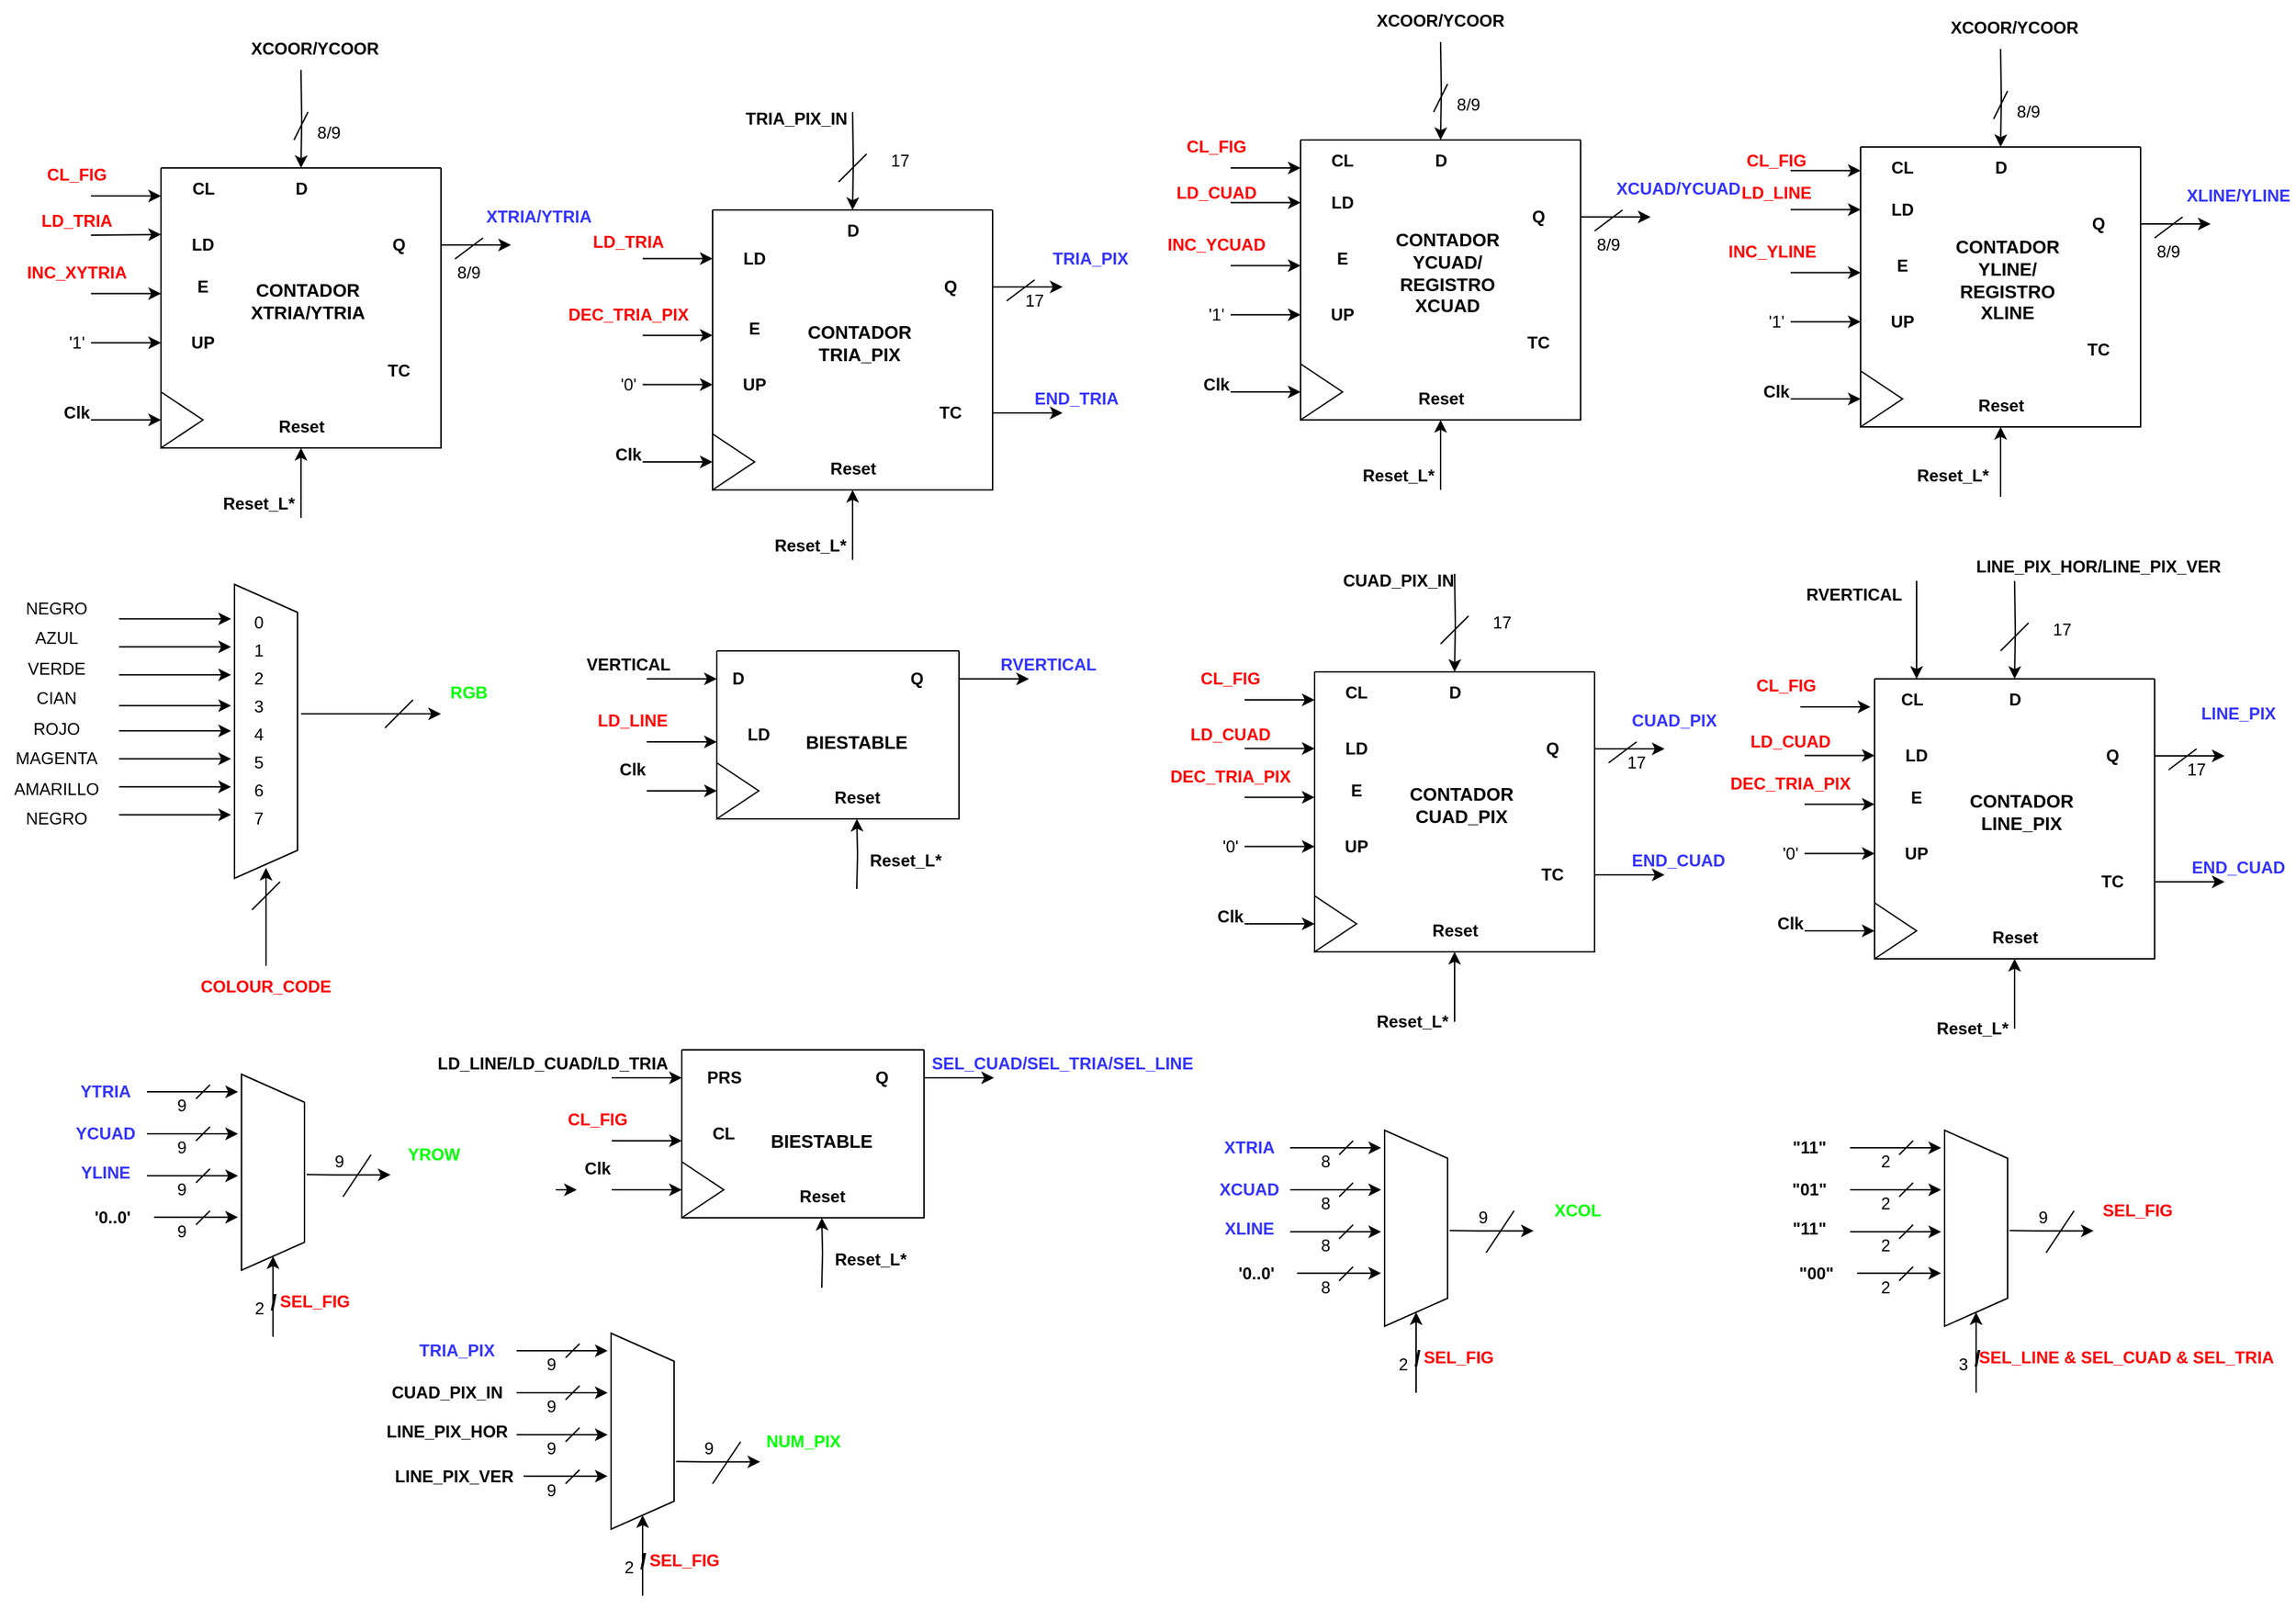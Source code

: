 <mxfile version="23.1.2" type="device">
  <diagram name="Página-1" id="A01fJeVWwO8dMg2-vX0C">
    <mxGraphModel dx="875" dy="464" grid="1" gridSize="10" guides="1" tooltips="1" connect="1" arrows="1" fold="1" page="1" pageScale="1" pageWidth="827" pageHeight="1169" math="0" shadow="0">
      <root>
        <mxCell id="0" />
        <mxCell id="1" parent="0" />
        <mxCell id="w9VDPHsweUsFP6o3poso-1" value="" style="swimlane;startSize=0;" parent="1" vertex="1">
          <mxGeometry x="120" y="130" width="200" height="200" as="geometry">
            <mxRectangle x="120" y="130" width="50" height="40" as="alternateBounds" />
          </mxGeometry>
        </mxCell>
        <mxCell id="axk2EG8bCx798yCOeeST-13" style="edgeStyle=orthogonalEdgeStyle;rounded=0;orthogonalLoop=1;jettySize=auto;html=1;" parent="w9VDPHsweUsFP6o3poso-1" target="axk2EG8bCx798yCOeeST-2" edge="1">
          <mxGeometry relative="1" as="geometry">
            <mxPoint x="100" y="-70" as="sourcePoint" />
          </mxGeometry>
        </mxCell>
        <mxCell id="axk2EG8bCx798yCOeeST-2" value="D" style="text;html=1;align=center;verticalAlign=middle;resizable=0;points=[];autosize=1;strokeColor=none;fillColor=none;rounded=0;fontStyle=1" parent="w9VDPHsweUsFP6o3poso-1" vertex="1">
          <mxGeometry x="85" width="30" height="30" as="geometry" />
        </mxCell>
        <mxCell id="axk2EG8bCx798yCOeeST-12" style="edgeStyle=orthogonalEdgeStyle;rounded=0;orthogonalLoop=1;jettySize=auto;html=1;" parent="w9VDPHsweUsFP6o3poso-1" source="axk2EG8bCx798yCOeeST-3" edge="1">
          <mxGeometry relative="1" as="geometry">
            <mxPoint x="250" y="55" as="targetPoint" />
          </mxGeometry>
        </mxCell>
        <mxCell id="axk2EG8bCx798yCOeeST-3" value="Q" style="text;html=1;strokeColor=none;fillColor=none;align=center;verticalAlign=middle;whiteSpace=wrap;rounded=0;fontStyle=1" parent="w9VDPHsweUsFP6o3poso-1" vertex="1">
          <mxGeometry x="140" y="40" width="60" height="30" as="geometry" />
        </mxCell>
        <mxCell id="axk2EG8bCx798yCOeeST-4" value="TC" style="text;html=1;strokeColor=none;fillColor=none;align=center;verticalAlign=middle;whiteSpace=wrap;rounded=0;fontStyle=1" parent="w9VDPHsweUsFP6o3poso-1" vertex="1">
          <mxGeometry x="140" y="130" width="60" height="30" as="geometry" />
        </mxCell>
        <mxCell id="axk2EG8bCx798yCOeeST-27" style="edgeStyle=orthogonalEdgeStyle;rounded=0;orthogonalLoop=1;jettySize=auto;html=1;" parent="w9VDPHsweUsFP6o3poso-1" target="axk2EG8bCx798yCOeeST-5" edge="1">
          <mxGeometry relative="1" as="geometry">
            <mxPoint x="100" y="250" as="sourcePoint" />
            <Array as="points">
              <mxPoint x="100" y="240" />
              <mxPoint x="100" y="240" />
            </Array>
          </mxGeometry>
        </mxCell>
        <mxCell id="axk2EG8bCx798yCOeeST-5" value="Reset" style="text;html=1;align=center;verticalAlign=middle;resizable=0;points=[];autosize=1;strokeColor=none;fillColor=none;fontStyle=1" parent="w9VDPHsweUsFP6o3poso-1" vertex="1">
          <mxGeometry x="70" y="170" width="60" height="30" as="geometry" />
        </mxCell>
        <mxCell id="axk2EG8bCx798yCOeeST-18" style="edgeStyle=orthogonalEdgeStyle;rounded=0;orthogonalLoop=1;jettySize=auto;html=1;" parent="w9VDPHsweUsFP6o3poso-1" target="axk2EG8bCx798yCOeeST-6" edge="1">
          <mxGeometry relative="1" as="geometry">
            <mxPoint x="-50" y="180" as="sourcePoint" />
            <Array as="points">
              <mxPoint x="-40" y="180" />
              <mxPoint x="-40" y="180" />
            </Array>
          </mxGeometry>
        </mxCell>
        <mxCell id="axk2EG8bCx798yCOeeST-6" value="" style="triangle;whiteSpace=wrap;html=1;" parent="w9VDPHsweUsFP6o3poso-1" vertex="1">
          <mxGeometry y="160" width="30" height="40" as="geometry" />
        </mxCell>
        <mxCell id="axk2EG8bCx798yCOeeST-7" value="UP" style="text;html=1;strokeColor=none;fillColor=none;align=center;verticalAlign=middle;whiteSpace=wrap;rounded=0;fontStyle=1" parent="w9VDPHsweUsFP6o3poso-1" vertex="1">
          <mxGeometry y="110" width="60" height="30" as="geometry" />
        </mxCell>
        <mxCell id="axk2EG8bCx798yCOeeST-8" value="LD" style="text;html=1;strokeColor=none;fillColor=none;align=center;verticalAlign=middle;whiteSpace=wrap;rounded=0;fontStyle=1" parent="w9VDPHsweUsFP6o3poso-1" vertex="1">
          <mxGeometry y="40" width="60" height="30" as="geometry" />
        </mxCell>
        <mxCell id="axk2EG8bCx798yCOeeST-10" value="E" style="text;html=1;strokeColor=none;fillColor=none;align=center;verticalAlign=middle;whiteSpace=wrap;rounded=0;fontStyle=1" parent="w9VDPHsweUsFP6o3poso-1" vertex="1">
          <mxGeometry y="70" width="60" height="30" as="geometry" />
        </mxCell>
        <mxCell id="axk2EG8bCx798yCOeeST-28" value="&lt;b style=&quot;font-size: 13px;&quot;&gt;CONTADOR&lt;br&gt;XTRIA/YTRIA&lt;/b&gt;" style="text;html=1;strokeColor=none;fillColor=none;align=center;verticalAlign=middle;whiteSpace=wrap;rounded=0;" parent="w9VDPHsweUsFP6o3poso-1" vertex="1">
          <mxGeometry x="70" y="80" width="70" height="30" as="geometry" />
        </mxCell>
        <mxCell id="f2TLFJbkGr61mOv_oIKd-3" value="" style="endArrow=none;html=1;rounded=0;" parent="w9VDPHsweUsFP6o3poso-1" edge="1">
          <mxGeometry width="50" height="50" relative="1" as="geometry">
            <mxPoint x="95" y="-20" as="sourcePoint" />
            <mxPoint x="105" y="-40" as="targetPoint" />
          </mxGeometry>
        </mxCell>
        <mxCell id="UBd7MhG5qjtGxl0AtdrI-84" value="&lt;b&gt;CL&lt;/b&gt;" style="text;html=1;align=center;verticalAlign=middle;resizable=0;points=[];autosize=1;strokeColor=none;fillColor=none;" parent="w9VDPHsweUsFP6o3poso-1" vertex="1">
          <mxGeometry x="10" width="40" height="30" as="geometry" />
        </mxCell>
        <mxCell id="axk2EG8bCx798yCOeeST-19" value="Clk" style="text;html=1;strokeColor=none;fillColor=none;align=center;verticalAlign=middle;whiteSpace=wrap;rounded=0;fontStyle=1" parent="1" vertex="1">
          <mxGeometry x="30" y="290" width="60" height="30" as="geometry" />
        </mxCell>
        <mxCell id="axk2EG8bCx798yCOeeST-20" value="&lt;font color=&quot;#3333ff&quot;&gt;XTRIA/YTRIA&lt;/font&gt;" style="text;html=1;strokeColor=none;fillColor=none;align=center;verticalAlign=middle;whiteSpace=wrap;rounded=0;fontStyle=1" parent="1" vertex="1">
          <mxGeometry x="350" y="150" width="80" height="30" as="geometry" />
        </mxCell>
        <mxCell id="axk2EG8bCx798yCOeeST-21" value="&#39;1&#39;" style="text;html=1;strokeColor=none;fillColor=none;align=center;verticalAlign=middle;whiteSpace=wrap;rounded=0;" parent="1" vertex="1">
          <mxGeometry x="30" y="240" width="60" height="30" as="geometry" />
        </mxCell>
        <mxCell id="axk2EG8bCx798yCOeeST-22" value="XCOOR/YCOOR" style="text;html=1;strokeColor=none;fillColor=none;align=center;verticalAlign=middle;whiteSpace=wrap;rounded=0;fontStyle=1" parent="1" vertex="1">
          <mxGeometry x="190" y="30" width="80" height="30" as="geometry" />
        </mxCell>
        <mxCell id="axk2EG8bCx798yCOeeST-23" value="&lt;font color=&quot;#ff0000&quot;&gt;LD_TRIA&lt;br&gt;&lt;br&gt;&lt;/font&gt;" style="text;html=1;strokeColor=none;fillColor=none;align=center;verticalAlign=middle;whiteSpace=wrap;rounded=0;fontStyle=1" parent="1" vertex="1">
          <mxGeometry x="20" y="160" width="80" height="30" as="geometry" />
        </mxCell>
        <mxCell id="axk2EG8bCx798yCOeeST-24" value="&lt;span&gt;&lt;font color=&quot;#ff0000&quot;&gt;INC_XYTRIA&lt;/font&gt;&lt;/span&gt;" style="text;html=1;strokeColor=none;fillColor=none;align=center;verticalAlign=middle;whiteSpace=wrap;rounded=0;fontStyle=1" parent="1" vertex="1">
          <mxGeometry x="30" y="190" width="60" height="30" as="geometry" />
        </mxCell>
        <mxCell id="axk2EG8bCx798yCOeeST-30" value="&lt;b&gt;Reset_L*&lt;/b&gt;" style="text;html=1;strokeColor=none;fillColor=none;align=center;verticalAlign=middle;whiteSpace=wrap;rounded=0;" parent="1" vertex="1">
          <mxGeometry x="160" y="350" width="60" height="40" as="geometry" />
        </mxCell>
        <mxCell id="axk2EG8bCx798yCOeeST-55" value="" style="swimlane;startSize=0;" parent="1" vertex="1">
          <mxGeometry x="514" y="160" width="200" height="200" as="geometry" />
        </mxCell>
        <mxCell id="axk2EG8bCx798yCOeeST-56" style="edgeStyle=orthogonalEdgeStyle;rounded=0;orthogonalLoop=1;jettySize=auto;html=1;" parent="axk2EG8bCx798yCOeeST-55" target="axk2EG8bCx798yCOeeST-57" edge="1">
          <mxGeometry relative="1" as="geometry">
            <mxPoint x="100" y="-70" as="sourcePoint" />
          </mxGeometry>
        </mxCell>
        <mxCell id="axk2EG8bCx798yCOeeST-57" value="D" style="text;html=1;align=center;verticalAlign=middle;resizable=0;points=[];autosize=1;strokeColor=none;fillColor=none;rounded=0;fontStyle=1" parent="axk2EG8bCx798yCOeeST-55" vertex="1">
          <mxGeometry x="85" width="30" height="30" as="geometry" />
        </mxCell>
        <mxCell id="axk2EG8bCx798yCOeeST-59" value="Q" style="text;html=1;strokeColor=none;fillColor=none;align=center;verticalAlign=middle;whiteSpace=wrap;rounded=0;fontStyle=1" parent="axk2EG8bCx798yCOeeST-55" vertex="1">
          <mxGeometry x="140" y="40" width="60" height="30" as="geometry" />
        </mxCell>
        <mxCell id="axk2EG8bCx798yCOeeST-79" style="edgeStyle=orthogonalEdgeStyle;rounded=0;orthogonalLoop=1;jettySize=auto;html=1;" parent="axk2EG8bCx798yCOeeST-55" source="axk2EG8bCx798yCOeeST-60" edge="1">
          <mxGeometry relative="1" as="geometry">
            <mxPoint x="250" y="145" as="targetPoint" />
          </mxGeometry>
        </mxCell>
        <mxCell id="axk2EG8bCx798yCOeeST-60" value="TC" style="text;html=1;strokeColor=none;fillColor=none;align=center;verticalAlign=middle;whiteSpace=wrap;rounded=0;fontStyle=1" parent="axk2EG8bCx798yCOeeST-55" vertex="1">
          <mxGeometry x="140" y="130" width="60" height="30" as="geometry" />
        </mxCell>
        <mxCell id="axk2EG8bCx798yCOeeST-61" style="edgeStyle=orthogonalEdgeStyle;rounded=0;orthogonalLoop=1;jettySize=auto;html=1;" parent="axk2EG8bCx798yCOeeST-55" target="axk2EG8bCx798yCOeeST-62" edge="1">
          <mxGeometry relative="1" as="geometry">
            <mxPoint x="100" y="250" as="sourcePoint" />
            <Array as="points">
              <mxPoint x="100" y="240" />
              <mxPoint x="100" y="240" />
            </Array>
          </mxGeometry>
        </mxCell>
        <mxCell id="axk2EG8bCx798yCOeeST-62" value="Reset" style="text;html=1;align=center;verticalAlign=middle;resizable=0;points=[];autosize=1;strokeColor=none;fillColor=none;fontStyle=1" parent="axk2EG8bCx798yCOeeST-55" vertex="1">
          <mxGeometry x="70" y="170" width="60" height="30" as="geometry" />
        </mxCell>
        <mxCell id="axk2EG8bCx798yCOeeST-63" style="edgeStyle=orthogonalEdgeStyle;rounded=0;orthogonalLoop=1;jettySize=auto;html=1;" parent="axk2EG8bCx798yCOeeST-55" target="axk2EG8bCx798yCOeeST-64" edge="1">
          <mxGeometry relative="1" as="geometry">
            <mxPoint x="-50" y="180" as="sourcePoint" />
            <Array as="points">
              <mxPoint x="-40" y="180" />
              <mxPoint x="-40" y="180" />
            </Array>
          </mxGeometry>
        </mxCell>
        <mxCell id="axk2EG8bCx798yCOeeST-64" value="" style="triangle;whiteSpace=wrap;html=1;" parent="axk2EG8bCx798yCOeeST-55" vertex="1">
          <mxGeometry y="160" width="30" height="40" as="geometry" />
        </mxCell>
        <mxCell id="axk2EG8bCx798yCOeeST-66" value="UP" style="text;html=1;strokeColor=none;fillColor=none;align=center;verticalAlign=middle;whiteSpace=wrap;rounded=0;fontStyle=1" parent="axk2EG8bCx798yCOeeST-55" vertex="1">
          <mxGeometry y="110" width="60" height="30" as="geometry" />
        </mxCell>
        <mxCell id="axk2EG8bCx798yCOeeST-68" value="LD" style="text;html=1;strokeColor=none;fillColor=none;align=center;verticalAlign=middle;whiteSpace=wrap;rounded=0;fontStyle=1" parent="axk2EG8bCx798yCOeeST-55" vertex="1">
          <mxGeometry y="20" width="60" height="30" as="geometry" />
        </mxCell>
        <mxCell id="axk2EG8bCx798yCOeeST-70" value="E" style="text;html=1;strokeColor=none;fillColor=none;align=center;verticalAlign=middle;whiteSpace=wrap;rounded=0;fontStyle=1" parent="axk2EG8bCx798yCOeeST-55" vertex="1">
          <mxGeometry y="70" width="60" height="30" as="geometry" />
        </mxCell>
        <mxCell id="axk2EG8bCx798yCOeeST-71" value="&lt;b style=&quot;font-size: 13px;&quot;&gt;CONTADOR&lt;br&gt;TRIA_PIX&lt;/b&gt;" style="text;html=1;strokeColor=none;fillColor=none;align=center;verticalAlign=middle;whiteSpace=wrap;rounded=0;" parent="axk2EG8bCx798yCOeeST-55" vertex="1">
          <mxGeometry x="70" y="80" width="70" height="30" as="geometry" />
        </mxCell>
        <mxCell id="f2TLFJbkGr61mOv_oIKd-7" value="" style="endArrow=none;html=1;rounded=0;" parent="axk2EG8bCx798yCOeeST-55" edge="1">
          <mxGeometry width="50" height="50" relative="1" as="geometry">
            <mxPoint x="90" y="-20" as="sourcePoint" />
            <mxPoint x="110" y="-40" as="targetPoint" />
          </mxGeometry>
        </mxCell>
        <mxCell id="axk2EG8bCx798yCOeeST-72" value="Clk" style="text;html=1;strokeColor=none;fillColor=none;align=center;verticalAlign=middle;whiteSpace=wrap;rounded=0;fontStyle=1" parent="1" vertex="1">
          <mxGeometry x="424" y="320" width="60" height="30" as="geometry" />
        </mxCell>
        <mxCell id="axk2EG8bCx798yCOeeST-74" value="&#39;0&#39;" style="text;html=1;strokeColor=none;fillColor=none;align=center;verticalAlign=middle;whiteSpace=wrap;rounded=0;" parent="1" vertex="1">
          <mxGeometry x="424" y="270" width="60" height="30" as="geometry" />
        </mxCell>
        <mxCell id="axk2EG8bCx798yCOeeST-75" value="TRIA_PIX_IN" style="text;html=1;strokeColor=none;fillColor=none;align=center;verticalAlign=middle;whiteSpace=wrap;rounded=0;fontStyle=1" parent="1" vertex="1">
          <mxGeometry x="534" y="80" width="80" height="30" as="geometry" />
        </mxCell>
        <mxCell id="axk2EG8bCx798yCOeeST-76" value="&lt;font color=&quot;#ff0000&quot;&gt;LD_TRIA&lt;br&gt;&lt;br&gt;&lt;/font&gt;" style="text;html=1;strokeColor=none;fillColor=none;align=center;verticalAlign=middle;whiteSpace=wrap;rounded=0;fontStyle=1" parent="1" vertex="1">
          <mxGeometry x="414" y="175" width="80" height="30" as="geometry" />
        </mxCell>
        <mxCell id="axk2EG8bCx798yCOeeST-77" value="&lt;span&gt;&lt;font color=&quot;#ff0000&quot;&gt;DEC_TRIA_PIX&lt;/font&gt;&lt;/span&gt;" style="text;html=1;strokeColor=none;fillColor=none;align=center;verticalAlign=middle;whiteSpace=wrap;rounded=0;fontStyle=1" parent="1" vertex="1">
          <mxGeometry x="424" y="220" width="60" height="30" as="geometry" />
        </mxCell>
        <mxCell id="axk2EG8bCx798yCOeeST-78" value="&lt;b&gt;Reset_L*&lt;/b&gt;" style="text;html=1;strokeColor=none;fillColor=none;align=center;verticalAlign=middle;whiteSpace=wrap;rounded=0;" parent="1" vertex="1">
          <mxGeometry x="554" y="380" width="60" height="40" as="geometry" />
        </mxCell>
        <mxCell id="axk2EG8bCx798yCOeeST-80" value="&lt;font color=&quot;#3333ff&quot;&gt;END_TRIA&lt;/font&gt;" style="text;html=1;strokeColor=none;fillColor=none;align=center;verticalAlign=middle;whiteSpace=wrap;rounded=0;fontStyle=1" parent="1" vertex="1">
          <mxGeometry x="744" y="280" width="60" height="30" as="geometry" />
        </mxCell>
        <mxCell id="f2TLFJbkGr61mOv_oIKd-1" value="" style="shape=trapezoid;perimeter=trapezoidPerimeter;whiteSpace=wrap;html=1;fixedSize=1;rotation=90;" parent="1" vertex="1">
          <mxGeometry x="90" y="510" width="210" height="45" as="geometry" />
        </mxCell>
        <mxCell id="f2TLFJbkGr61mOv_oIKd-2" value="" style="endArrow=none;html=1;rounded=0;" parent="1" edge="1">
          <mxGeometry width="50" height="50" relative="1" as="geometry">
            <mxPoint x="330" y="195" as="sourcePoint" />
            <mxPoint x="350" y="180" as="targetPoint" />
          </mxGeometry>
        </mxCell>
        <mxCell id="f2TLFJbkGr61mOv_oIKd-4" value="8/9" style="text;html=1;strokeColor=none;fillColor=none;align=center;verticalAlign=middle;whiteSpace=wrap;rounded=0;" parent="1" vertex="1">
          <mxGeometry x="210" y="90" width="60" height="30" as="geometry" />
        </mxCell>
        <mxCell id="f2TLFJbkGr61mOv_oIKd-5" value="8/9" style="text;html=1;strokeColor=none;fillColor=none;align=center;verticalAlign=middle;whiteSpace=wrap;rounded=0;" parent="1" vertex="1">
          <mxGeometry x="310" y="190" width="60" height="30" as="geometry" />
        </mxCell>
        <mxCell id="f2TLFJbkGr61mOv_oIKd-6" value="17" style="text;html=1;strokeColor=none;fillColor=none;align=center;verticalAlign=middle;whiteSpace=wrap;rounded=0;" parent="1" vertex="1">
          <mxGeometry x="618" y="110" width="60" height="30" as="geometry" />
        </mxCell>
        <mxCell id="f2TLFJbkGr61mOv_oIKd-9" value="" style="endArrow=classic;html=1;rounded=0;" parent="1" edge="1">
          <mxGeometry width="50" height="50" relative="1" as="geometry">
            <mxPoint x="220" y="520" as="sourcePoint" />
            <mxPoint x="320" y="520" as="targetPoint" />
          </mxGeometry>
        </mxCell>
        <mxCell id="f2TLFJbkGr61mOv_oIKd-10" value="" style="endArrow=classic;html=1;rounded=0;" parent="1" edge="1">
          <mxGeometry width="50" height="50" relative="1" as="geometry">
            <mxPoint x="195" y="700" as="sourcePoint" />
            <mxPoint x="195" y="630" as="targetPoint" />
          </mxGeometry>
        </mxCell>
        <mxCell id="f2TLFJbkGr61mOv_oIKd-12" value="" style="endArrow=none;html=1;rounded=0;" parent="1" edge="1">
          <mxGeometry width="50" height="50" relative="1" as="geometry">
            <mxPoint x="280" y="530" as="sourcePoint" />
            <mxPoint x="300" y="510" as="targetPoint" />
          </mxGeometry>
        </mxCell>
        <mxCell id="f2TLFJbkGr61mOv_oIKd-13" value="" style="endArrow=none;html=1;rounded=0;" parent="1" edge="1">
          <mxGeometry width="50" height="50" relative="1" as="geometry">
            <mxPoint x="205" y="640" as="sourcePoint" />
            <mxPoint x="185" y="660" as="targetPoint" />
          </mxGeometry>
        </mxCell>
        <mxCell id="f2TLFJbkGr61mOv_oIKd-14" value="&lt;b&gt;&lt;font color=&quot;#00ff00&quot;&gt;RGB&lt;/font&gt;&lt;/b&gt;" style="text;html=1;strokeColor=none;fillColor=none;align=center;verticalAlign=middle;whiteSpace=wrap;rounded=0;" parent="1" vertex="1">
          <mxGeometry x="310" y="490" width="60" height="30" as="geometry" />
        </mxCell>
        <mxCell id="f2TLFJbkGr61mOv_oIKd-15" value="" style="endArrow=classic;html=1;rounded=0;" parent="1" edge="1">
          <mxGeometry width="50" height="50" relative="1" as="geometry">
            <mxPoint x="90" y="452.16" as="sourcePoint" />
            <mxPoint x="170" y="452.16" as="targetPoint" />
          </mxGeometry>
        </mxCell>
        <mxCell id="f2TLFJbkGr61mOv_oIKd-18" value="" style="endArrow=classic;html=1;rounded=0;" parent="1" edge="1">
          <mxGeometry width="50" height="50" relative="1" as="geometry">
            <mxPoint x="90" y="472.16" as="sourcePoint" />
            <mxPoint x="170" y="472.16" as="targetPoint" />
          </mxGeometry>
        </mxCell>
        <mxCell id="f2TLFJbkGr61mOv_oIKd-20" value="" style="endArrow=classic;html=1;rounded=0;" parent="1" edge="1">
          <mxGeometry width="50" height="50" relative="1" as="geometry">
            <mxPoint x="90" y="492.16" as="sourcePoint" />
            <mxPoint x="170" y="492.16" as="targetPoint" />
            <Array as="points" />
          </mxGeometry>
        </mxCell>
        <mxCell id="f2TLFJbkGr61mOv_oIKd-21" value="" style="endArrow=classic;html=1;rounded=0;" parent="1" edge="1">
          <mxGeometry width="50" height="50" relative="1" as="geometry">
            <mxPoint x="90" y="514.16" as="sourcePoint" />
            <mxPoint x="170" y="514.16" as="targetPoint" />
            <Array as="points" />
          </mxGeometry>
        </mxCell>
        <mxCell id="f2TLFJbkGr61mOv_oIKd-22" value="" style="endArrow=classic;html=1;rounded=0;" parent="1" edge="1">
          <mxGeometry width="50" height="50" relative="1" as="geometry">
            <mxPoint x="90" y="532.16" as="sourcePoint" />
            <mxPoint x="170" y="532.16" as="targetPoint" />
            <Array as="points" />
          </mxGeometry>
        </mxCell>
        <mxCell id="f2TLFJbkGr61mOv_oIKd-23" value="" style="endArrow=classic;html=1;rounded=0;" parent="1" edge="1">
          <mxGeometry width="50" height="50" relative="1" as="geometry">
            <mxPoint x="90" y="552.16" as="sourcePoint" />
            <mxPoint x="170" y="552.16" as="targetPoint" />
            <Array as="points" />
          </mxGeometry>
        </mxCell>
        <mxCell id="f2TLFJbkGr61mOv_oIKd-24" value="" style="endArrow=classic;html=1;rounded=0;" parent="1" edge="1">
          <mxGeometry width="50" height="50" relative="1" as="geometry">
            <mxPoint x="90" y="572.16" as="sourcePoint" />
            <mxPoint x="170" y="572.16" as="targetPoint" />
            <Array as="points" />
          </mxGeometry>
        </mxCell>
        <mxCell id="f2TLFJbkGr61mOv_oIKd-25" value="" style="endArrow=classic;html=1;rounded=0;" parent="1" edge="1">
          <mxGeometry width="50" height="50" relative="1" as="geometry">
            <mxPoint x="90" y="592.16" as="sourcePoint" />
            <mxPoint x="170" y="592.16" as="targetPoint" />
            <Array as="points" />
          </mxGeometry>
        </mxCell>
        <mxCell id="f2TLFJbkGr61mOv_oIKd-27" value="0" style="text;html=1;strokeColor=none;fillColor=none;align=center;verticalAlign=middle;whiteSpace=wrap;rounded=0;" parent="1" vertex="1">
          <mxGeometry x="160" y="440" width="60" height="30" as="geometry" />
        </mxCell>
        <mxCell id="f2TLFJbkGr61mOv_oIKd-29" value="1" style="text;html=1;strokeColor=none;fillColor=none;align=center;verticalAlign=middle;whiteSpace=wrap;rounded=0;" parent="1" vertex="1">
          <mxGeometry x="160" y="460" width="60" height="30" as="geometry" />
        </mxCell>
        <mxCell id="f2TLFJbkGr61mOv_oIKd-30" value="2" style="text;html=1;strokeColor=none;fillColor=none;align=center;verticalAlign=middle;whiteSpace=wrap;rounded=0;" parent="1" vertex="1">
          <mxGeometry x="160" y="480" width="60" height="30" as="geometry" />
        </mxCell>
        <mxCell id="f2TLFJbkGr61mOv_oIKd-31" value="3" style="text;html=1;strokeColor=none;fillColor=none;align=center;verticalAlign=middle;whiteSpace=wrap;rounded=0;" parent="1" vertex="1">
          <mxGeometry x="160" y="500" width="60" height="30" as="geometry" />
        </mxCell>
        <mxCell id="f2TLFJbkGr61mOv_oIKd-32" value="4" style="text;html=1;strokeColor=none;fillColor=none;align=center;verticalAlign=middle;whiteSpace=wrap;rounded=0;" parent="1" vertex="1">
          <mxGeometry x="160" y="520" width="60" height="30" as="geometry" />
        </mxCell>
        <mxCell id="f2TLFJbkGr61mOv_oIKd-33" value="5" style="text;html=1;strokeColor=none;fillColor=none;align=center;verticalAlign=middle;whiteSpace=wrap;rounded=0;" parent="1" vertex="1">
          <mxGeometry x="160" y="540" width="60" height="30" as="geometry" />
        </mxCell>
        <mxCell id="f2TLFJbkGr61mOv_oIKd-34" value="6" style="text;html=1;strokeColor=none;fillColor=none;align=center;verticalAlign=middle;whiteSpace=wrap;rounded=0;" parent="1" vertex="1">
          <mxGeometry x="160" y="560" width="60" height="30" as="geometry" />
        </mxCell>
        <mxCell id="f2TLFJbkGr61mOv_oIKd-35" value="7" style="text;html=1;strokeColor=none;fillColor=none;align=center;verticalAlign=middle;whiteSpace=wrap;rounded=0;" parent="1" vertex="1">
          <mxGeometry x="160" y="580" width="60" height="30" as="geometry" />
        </mxCell>
        <mxCell id="f2TLFJbkGr61mOv_oIKd-36" value="&lt;b&gt;&lt;font color=&quot;#ff0000&quot;&gt;COLOUR_CODE&lt;/font&gt;&lt;/b&gt;" style="text;html=1;strokeColor=none;fillColor=none;align=center;verticalAlign=middle;whiteSpace=wrap;rounded=0;" parent="1" vertex="1">
          <mxGeometry x="165" y="700" width="60" height="30" as="geometry" />
        </mxCell>
        <mxCell id="f2TLFJbkGr61mOv_oIKd-51" style="edgeStyle=orthogonalEdgeStyle;rounded=0;orthogonalLoop=1;jettySize=auto;html=1;" parent="1" edge="1">
          <mxGeometry relative="1" as="geometry">
            <mxPoint x="764" y="215" as="targetPoint" />
            <mxPoint x="714" y="215" as="sourcePoint" />
          </mxGeometry>
        </mxCell>
        <mxCell id="f2TLFJbkGr61mOv_oIKd-52" value="&lt;font color=&quot;#3333ff&quot;&gt;TRIA_PIX&lt;/font&gt;" style="text;html=1;strokeColor=none;fillColor=none;align=center;verticalAlign=middle;whiteSpace=wrap;rounded=0;fontStyle=1" parent="1" vertex="1">
          <mxGeometry x="744" y="180" width="80" height="30" as="geometry" />
        </mxCell>
        <mxCell id="f2TLFJbkGr61mOv_oIKd-53" value="" style="endArrow=none;html=1;rounded=0;" parent="1" edge="1">
          <mxGeometry width="50" height="50" relative="1" as="geometry">
            <mxPoint x="724" y="225" as="sourcePoint" />
            <mxPoint x="744" y="210" as="targetPoint" />
          </mxGeometry>
        </mxCell>
        <mxCell id="f2TLFJbkGr61mOv_oIKd-54" value="17" style="text;html=1;strokeColor=none;fillColor=none;align=center;verticalAlign=middle;whiteSpace=wrap;rounded=0;" parent="1" vertex="1">
          <mxGeometry x="714" y="210" width="60" height="30" as="geometry" />
        </mxCell>
        <mxCell id="f2TLFJbkGr61mOv_oIKd-55" style="edgeStyle=orthogonalEdgeStyle;rounded=0;orthogonalLoop=1;jettySize=auto;html=1;" parent="1" edge="1">
          <mxGeometry relative="1" as="geometry">
            <mxPoint x="464" y="284.8" as="sourcePoint" />
            <mxPoint x="514" y="284.8" as="targetPoint" />
            <Array as="points">
              <mxPoint x="474" y="284.8" />
              <mxPoint x="474" y="284.8" />
            </Array>
          </mxGeometry>
        </mxCell>
        <mxCell id="f2TLFJbkGr61mOv_oIKd-56" style="edgeStyle=orthogonalEdgeStyle;rounded=0;orthogonalLoop=1;jettySize=auto;html=1;" parent="1" edge="1">
          <mxGeometry relative="1" as="geometry">
            <mxPoint x="464" y="249.6" as="sourcePoint" />
            <mxPoint x="514" y="249.6" as="targetPoint" />
            <Array as="points">
              <mxPoint x="474" y="249.6" />
              <mxPoint x="474" y="249.6" />
            </Array>
          </mxGeometry>
        </mxCell>
        <mxCell id="f2TLFJbkGr61mOv_oIKd-57" style="edgeStyle=orthogonalEdgeStyle;rounded=0;orthogonalLoop=1;jettySize=auto;html=1;" parent="1" edge="1">
          <mxGeometry relative="1" as="geometry">
            <mxPoint x="464" y="194.8" as="sourcePoint" />
            <mxPoint x="514" y="194.8" as="targetPoint" />
            <Array as="points">
              <mxPoint x="474" y="194.8" />
              <mxPoint x="474" y="194.8" />
            </Array>
          </mxGeometry>
        </mxCell>
        <mxCell id="f2TLFJbkGr61mOv_oIKd-58" style="edgeStyle=orthogonalEdgeStyle;rounded=0;orthogonalLoop=1;jettySize=auto;html=1;" parent="1" edge="1">
          <mxGeometry relative="1" as="geometry">
            <mxPoint x="70" y="254.88" as="sourcePoint" />
            <mxPoint x="120" y="254.88" as="targetPoint" />
            <Array as="points">
              <mxPoint x="80" y="254.88" />
              <mxPoint x="80" y="254.88" />
            </Array>
          </mxGeometry>
        </mxCell>
        <mxCell id="f2TLFJbkGr61mOv_oIKd-59" style="edgeStyle=orthogonalEdgeStyle;rounded=0;orthogonalLoop=1;jettySize=auto;html=1;" parent="1" edge="1">
          <mxGeometry relative="1" as="geometry">
            <mxPoint x="70" y="219.77" as="sourcePoint" />
            <mxPoint x="120" y="219.77" as="targetPoint" />
            <Array as="points">
              <mxPoint x="80" y="219.77" />
              <mxPoint x="80" y="219.77" />
            </Array>
          </mxGeometry>
        </mxCell>
        <mxCell id="f2TLFJbkGr61mOv_oIKd-60" style="edgeStyle=orthogonalEdgeStyle;rounded=0;orthogonalLoop=1;jettySize=auto;html=1;entryX=0;entryY=0.25;entryDx=0;entryDy=0;" parent="1" target="axk2EG8bCx798yCOeeST-8" edge="1">
          <mxGeometry relative="1" as="geometry">
            <mxPoint x="70" y="178" as="sourcePoint" />
            <mxPoint x="120" y="164.8" as="targetPoint" />
            <Array as="points">
              <mxPoint x="70" y="178" />
              <mxPoint x="100" y="178" />
            </Array>
          </mxGeometry>
        </mxCell>
        <mxCell id="f2TLFJbkGr61mOv_oIKd-160" value="" style="swimlane;startSize=0;" parent="1" vertex="1">
          <mxGeometry x="517" y="475" width="173" height="120" as="geometry" />
        </mxCell>
        <mxCell id="f2TLFJbkGr61mOv_oIKd-162" value="D" style="text;html=1;align=center;verticalAlign=middle;resizable=0;points=[];autosize=1;strokeColor=none;fillColor=none;rounded=0;fontStyle=1" parent="f2TLFJbkGr61mOv_oIKd-160" vertex="1">
          <mxGeometry y="5" width="30" height="30" as="geometry" />
        </mxCell>
        <mxCell id="f2TLFJbkGr61mOv_oIKd-163" style="edgeStyle=orthogonalEdgeStyle;rounded=0;orthogonalLoop=1;jettySize=auto;html=1;" parent="f2TLFJbkGr61mOv_oIKd-160" source="f2TLFJbkGr61mOv_oIKd-164" edge="1">
          <mxGeometry relative="1" as="geometry">
            <mxPoint x="223" y="20" as="targetPoint" />
          </mxGeometry>
        </mxCell>
        <mxCell id="f2TLFJbkGr61mOv_oIKd-164" value="Q" style="text;html=1;strokeColor=none;fillColor=none;align=center;verticalAlign=middle;whiteSpace=wrap;rounded=0;fontStyle=1" parent="f2TLFJbkGr61mOv_oIKd-160" vertex="1">
          <mxGeometry x="113" y="5" width="60" height="30" as="geometry" />
        </mxCell>
        <mxCell id="f2TLFJbkGr61mOv_oIKd-193" style="edgeStyle=orthogonalEdgeStyle;rounded=0;orthogonalLoop=1;jettySize=auto;html=1;" parent="f2TLFJbkGr61mOv_oIKd-160" target="f2TLFJbkGr61mOv_oIKd-167" edge="1">
          <mxGeometry relative="1" as="geometry">
            <mxPoint x="100" y="170" as="sourcePoint" />
          </mxGeometry>
        </mxCell>
        <mxCell id="f2TLFJbkGr61mOv_oIKd-167" value="Reset" style="text;html=1;align=center;verticalAlign=middle;resizable=0;points=[];autosize=1;strokeColor=none;fillColor=none;fontStyle=1" parent="f2TLFJbkGr61mOv_oIKd-160" vertex="1">
          <mxGeometry x="70" y="90" width="60" height="30" as="geometry" />
        </mxCell>
        <mxCell id="f2TLFJbkGr61mOv_oIKd-171" value="LD" style="text;html=1;strokeColor=none;fillColor=none;align=center;verticalAlign=middle;whiteSpace=wrap;rounded=0;fontStyle=1" parent="f2TLFJbkGr61mOv_oIKd-160" vertex="1">
          <mxGeometry y="45" width="60" height="30" as="geometry" />
        </mxCell>
        <mxCell id="f2TLFJbkGr61mOv_oIKd-173" value="&lt;span style=&quot;font-size: 13px;&quot;&gt;&lt;b&gt;BIESTABLE&lt;/b&gt;&lt;/span&gt;" style="text;html=1;strokeColor=none;fillColor=none;align=center;verticalAlign=middle;whiteSpace=wrap;rounded=0;" parent="f2TLFJbkGr61mOv_oIKd-160" vertex="1">
          <mxGeometry x="65" y="50" width="70" height="30" as="geometry" />
        </mxCell>
        <mxCell id="f2TLFJbkGr61mOv_oIKd-169" value="" style="triangle;whiteSpace=wrap;html=1;" parent="f2TLFJbkGr61mOv_oIKd-160" vertex="1">
          <mxGeometry y="80" width="30" height="40" as="geometry" />
        </mxCell>
        <mxCell id="f2TLFJbkGr61mOv_oIKd-175" value="Clk" style="text;html=1;strokeColor=none;fillColor=none;align=center;verticalAlign=middle;whiteSpace=wrap;rounded=0;fontStyle=1" parent="1" vertex="1">
          <mxGeometry x="427" y="545" width="60" height="30" as="geometry" />
        </mxCell>
        <mxCell id="f2TLFJbkGr61mOv_oIKd-176" value="&lt;font color=&quot;#3333ff&quot;&gt;RVERTICAL&lt;/font&gt;" style="text;html=1;strokeColor=none;fillColor=none;align=center;verticalAlign=middle;whiteSpace=wrap;rounded=0;fontStyle=1" parent="1" vertex="1">
          <mxGeometry x="714" y="470" width="80" height="30" as="geometry" />
        </mxCell>
        <mxCell id="f2TLFJbkGr61mOv_oIKd-180" value="&lt;span&gt;&lt;font color=&quot;#ff0000&quot;&gt;LD_LINE&lt;/font&gt;&lt;/span&gt;" style="text;html=1;strokeColor=none;fillColor=none;align=center;verticalAlign=middle;whiteSpace=wrap;rounded=0;fontStyle=1" parent="1" vertex="1">
          <mxGeometry x="427" y="510" width="60" height="30" as="geometry" />
        </mxCell>
        <mxCell id="f2TLFJbkGr61mOv_oIKd-181" value="&lt;b&gt;Reset_L*&lt;/b&gt;" style="text;html=1;strokeColor=none;fillColor=none;align=center;verticalAlign=middle;whiteSpace=wrap;rounded=0;" parent="1" vertex="1">
          <mxGeometry x="622" y="605" width="60" height="40" as="geometry" />
        </mxCell>
        <mxCell id="f2TLFJbkGr61mOv_oIKd-186" style="edgeStyle=orthogonalEdgeStyle;rounded=0;orthogonalLoop=1;jettySize=auto;html=1;entryX=0;entryY=0.5;entryDx=0;entryDy=0;" parent="1" edge="1">
          <mxGeometry relative="1" as="geometry">
            <mxPoint x="467" y="540" as="sourcePoint" />
            <mxPoint x="517" y="540" as="targetPoint" />
            <Array as="points">
              <mxPoint x="467" y="540" />
            </Array>
          </mxGeometry>
        </mxCell>
        <mxCell id="f2TLFJbkGr61mOv_oIKd-188" style="edgeStyle=orthogonalEdgeStyle;rounded=0;orthogonalLoop=1;jettySize=auto;html=1;" parent="1" edge="1">
          <mxGeometry relative="1" as="geometry">
            <mxPoint x="467" y="575" as="sourcePoint" />
            <mxPoint x="517" y="575" as="targetPoint" />
            <Array as="points">
              <mxPoint x="477" y="575" />
              <mxPoint x="477" y="575" />
            </Array>
          </mxGeometry>
        </mxCell>
        <mxCell id="UBd7MhG5qjtGxl0AtdrI-26" value="" style="swimlane;startSize=0;" parent="1" vertex="1">
          <mxGeometry x="934" y="110" width="200" height="200" as="geometry" />
        </mxCell>
        <mxCell id="UBd7MhG5qjtGxl0AtdrI-27" style="edgeStyle=orthogonalEdgeStyle;rounded=0;orthogonalLoop=1;jettySize=auto;html=1;" parent="UBd7MhG5qjtGxl0AtdrI-26" target="UBd7MhG5qjtGxl0AtdrI-28" edge="1">
          <mxGeometry relative="1" as="geometry">
            <mxPoint x="100" y="-70" as="sourcePoint" />
          </mxGeometry>
        </mxCell>
        <mxCell id="UBd7MhG5qjtGxl0AtdrI-28" value="D" style="text;html=1;align=center;verticalAlign=middle;resizable=0;points=[];autosize=1;strokeColor=none;fillColor=none;rounded=0;fontStyle=1" parent="UBd7MhG5qjtGxl0AtdrI-26" vertex="1">
          <mxGeometry x="85" width="30" height="30" as="geometry" />
        </mxCell>
        <mxCell id="UBd7MhG5qjtGxl0AtdrI-29" style="edgeStyle=orthogonalEdgeStyle;rounded=0;orthogonalLoop=1;jettySize=auto;html=1;" parent="UBd7MhG5qjtGxl0AtdrI-26" source="UBd7MhG5qjtGxl0AtdrI-30" edge="1">
          <mxGeometry relative="1" as="geometry">
            <mxPoint x="250" y="55" as="targetPoint" />
          </mxGeometry>
        </mxCell>
        <mxCell id="UBd7MhG5qjtGxl0AtdrI-30" value="Q" style="text;html=1;strokeColor=none;fillColor=none;align=center;verticalAlign=middle;whiteSpace=wrap;rounded=0;fontStyle=1" parent="UBd7MhG5qjtGxl0AtdrI-26" vertex="1">
          <mxGeometry x="140" y="40" width="60" height="30" as="geometry" />
        </mxCell>
        <mxCell id="UBd7MhG5qjtGxl0AtdrI-31" value="TC" style="text;html=1;strokeColor=none;fillColor=none;align=center;verticalAlign=middle;whiteSpace=wrap;rounded=0;fontStyle=1" parent="UBd7MhG5qjtGxl0AtdrI-26" vertex="1">
          <mxGeometry x="140" y="130" width="60" height="30" as="geometry" />
        </mxCell>
        <mxCell id="UBd7MhG5qjtGxl0AtdrI-32" style="edgeStyle=orthogonalEdgeStyle;rounded=0;orthogonalLoop=1;jettySize=auto;html=1;" parent="UBd7MhG5qjtGxl0AtdrI-26" target="UBd7MhG5qjtGxl0AtdrI-33" edge="1">
          <mxGeometry relative="1" as="geometry">
            <mxPoint x="100" y="250" as="sourcePoint" />
            <Array as="points">
              <mxPoint x="100" y="240" />
              <mxPoint x="100" y="240" />
            </Array>
          </mxGeometry>
        </mxCell>
        <mxCell id="UBd7MhG5qjtGxl0AtdrI-33" value="Reset" style="text;html=1;align=center;verticalAlign=middle;resizable=0;points=[];autosize=1;strokeColor=none;fillColor=none;fontStyle=1" parent="UBd7MhG5qjtGxl0AtdrI-26" vertex="1">
          <mxGeometry x="70" y="170" width="60" height="30" as="geometry" />
        </mxCell>
        <mxCell id="UBd7MhG5qjtGxl0AtdrI-34" style="edgeStyle=orthogonalEdgeStyle;rounded=0;orthogonalLoop=1;jettySize=auto;html=1;" parent="UBd7MhG5qjtGxl0AtdrI-26" target="UBd7MhG5qjtGxl0AtdrI-35" edge="1">
          <mxGeometry relative="1" as="geometry">
            <mxPoint x="-50" y="180" as="sourcePoint" />
            <Array as="points">
              <mxPoint x="-40" y="180" />
              <mxPoint x="-40" y="180" />
            </Array>
          </mxGeometry>
        </mxCell>
        <mxCell id="UBd7MhG5qjtGxl0AtdrI-35" value="" style="triangle;whiteSpace=wrap;html=1;" parent="UBd7MhG5qjtGxl0AtdrI-26" vertex="1">
          <mxGeometry y="160" width="30" height="40" as="geometry" />
        </mxCell>
        <mxCell id="UBd7MhG5qjtGxl0AtdrI-36" value="UP" style="text;html=1;strokeColor=none;fillColor=none;align=center;verticalAlign=middle;whiteSpace=wrap;rounded=0;fontStyle=1" parent="UBd7MhG5qjtGxl0AtdrI-26" vertex="1">
          <mxGeometry y="110" width="60" height="30" as="geometry" />
        </mxCell>
        <mxCell id="UBd7MhG5qjtGxl0AtdrI-37" value="LD" style="text;html=1;strokeColor=none;fillColor=none;align=center;verticalAlign=middle;whiteSpace=wrap;rounded=0;fontStyle=1" parent="UBd7MhG5qjtGxl0AtdrI-26" vertex="1">
          <mxGeometry y="30" width="60" height="30" as="geometry" />
        </mxCell>
        <mxCell id="UBd7MhG5qjtGxl0AtdrI-38" value="E" style="text;html=1;strokeColor=none;fillColor=none;align=center;verticalAlign=middle;whiteSpace=wrap;rounded=0;fontStyle=1" parent="UBd7MhG5qjtGxl0AtdrI-26" vertex="1">
          <mxGeometry y="70" width="60" height="30" as="geometry" />
        </mxCell>
        <mxCell id="UBd7MhG5qjtGxl0AtdrI-39" value="&lt;span style=&quot;font-size: 13px;&quot;&gt;&lt;b&gt;CONTADOR YCUAD/ REGISTRO XCUAD&lt;/b&gt;&lt;/span&gt;" style="text;html=1;strokeColor=none;fillColor=none;align=center;verticalAlign=middle;whiteSpace=wrap;rounded=0;" parent="UBd7MhG5qjtGxl0AtdrI-26" vertex="1">
          <mxGeometry x="70" y="80" width="70" height="30" as="geometry" />
        </mxCell>
        <mxCell id="UBd7MhG5qjtGxl0AtdrI-40" value="" style="endArrow=none;html=1;rounded=0;" parent="UBd7MhG5qjtGxl0AtdrI-26" edge="1">
          <mxGeometry width="50" height="50" relative="1" as="geometry">
            <mxPoint x="95" y="-20" as="sourcePoint" />
            <mxPoint x="105" y="-40" as="targetPoint" />
          </mxGeometry>
        </mxCell>
        <mxCell id="UBd7MhG5qjtGxl0AtdrI-88" value="CL" style="text;html=1;strokeColor=none;fillColor=none;align=center;verticalAlign=middle;whiteSpace=wrap;rounded=0;fontStyle=1" parent="UBd7MhG5qjtGxl0AtdrI-26" vertex="1">
          <mxGeometry width="60" height="30" as="geometry" />
        </mxCell>
        <mxCell id="UBd7MhG5qjtGxl0AtdrI-41" value="Clk" style="text;html=1;strokeColor=none;fillColor=none;align=center;verticalAlign=middle;whiteSpace=wrap;rounded=0;fontStyle=1" parent="1" vertex="1">
          <mxGeometry x="844" y="270" width="60" height="30" as="geometry" />
        </mxCell>
        <mxCell id="UBd7MhG5qjtGxl0AtdrI-42" value="&lt;font color=&quot;#3333ff&quot;&gt;XCUAD/YCUAD&lt;/font&gt;" style="text;html=1;strokeColor=none;fillColor=none;align=center;verticalAlign=middle;whiteSpace=wrap;rounded=0;fontStyle=1" parent="1" vertex="1">
          <mxGeometry x="1164" y="130" width="80" height="30" as="geometry" />
        </mxCell>
        <mxCell id="UBd7MhG5qjtGxl0AtdrI-43" value="&#39;1&#39;" style="text;html=1;strokeColor=none;fillColor=none;align=center;verticalAlign=middle;whiteSpace=wrap;rounded=0;" parent="1" vertex="1">
          <mxGeometry x="844" y="220" width="60" height="30" as="geometry" />
        </mxCell>
        <mxCell id="UBd7MhG5qjtGxl0AtdrI-44" value="XCOOR/YCOOR" style="text;html=1;strokeColor=none;fillColor=none;align=center;verticalAlign=middle;whiteSpace=wrap;rounded=0;fontStyle=1" parent="1" vertex="1">
          <mxGeometry x="994" y="10" width="80" height="30" as="geometry" />
        </mxCell>
        <mxCell id="UBd7MhG5qjtGxl0AtdrI-45" value="&lt;font color=&quot;#ff0000&quot;&gt;LD_CUAD&lt;br&gt;&lt;br&gt;&lt;/font&gt;" style="text;html=1;strokeColor=none;fillColor=none;align=center;verticalAlign=middle;whiteSpace=wrap;rounded=0;fontStyle=1" parent="1" vertex="1">
          <mxGeometry x="834" y="140" width="80" height="30" as="geometry" />
        </mxCell>
        <mxCell id="UBd7MhG5qjtGxl0AtdrI-46" value="&lt;span&gt;&lt;font color=&quot;#ff0000&quot;&gt;INC_YCUAD&lt;/font&gt;&lt;/span&gt;" style="text;html=1;strokeColor=none;fillColor=none;align=center;verticalAlign=middle;whiteSpace=wrap;rounded=0;fontStyle=1" parent="1" vertex="1">
          <mxGeometry x="844" y="170" width="60" height="30" as="geometry" />
        </mxCell>
        <mxCell id="UBd7MhG5qjtGxl0AtdrI-47" value="&lt;b&gt;Reset_L*&lt;/b&gt;" style="text;html=1;strokeColor=none;fillColor=none;align=center;verticalAlign=middle;whiteSpace=wrap;rounded=0;" parent="1" vertex="1">
          <mxGeometry x="974" y="330" width="60" height="40" as="geometry" />
        </mxCell>
        <mxCell id="UBd7MhG5qjtGxl0AtdrI-48" value="" style="endArrow=none;html=1;rounded=0;" parent="1" edge="1">
          <mxGeometry width="50" height="50" relative="1" as="geometry">
            <mxPoint x="1144" y="175" as="sourcePoint" />
            <mxPoint x="1164" y="160" as="targetPoint" />
          </mxGeometry>
        </mxCell>
        <mxCell id="UBd7MhG5qjtGxl0AtdrI-49" value="8/9" style="text;html=1;strokeColor=none;fillColor=none;align=center;verticalAlign=middle;whiteSpace=wrap;rounded=0;" parent="1" vertex="1">
          <mxGeometry x="1024" y="70" width="60" height="30" as="geometry" />
        </mxCell>
        <mxCell id="UBd7MhG5qjtGxl0AtdrI-50" value="8/9" style="text;html=1;strokeColor=none;fillColor=none;align=center;verticalAlign=middle;whiteSpace=wrap;rounded=0;" parent="1" vertex="1">
          <mxGeometry x="1124" y="170" width="60" height="30" as="geometry" />
        </mxCell>
        <mxCell id="UBd7MhG5qjtGxl0AtdrI-51" style="edgeStyle=orthogonalEdgeStyle;rounded=0;orthogonalLoop=1;jettySize=auto;html=1;" parent="1" edge="1">
          <mxGeometry relative="1" as="geometry">
            <mxPoint x="884" y="234.88" as="sourcePoint" />
            <mxPoint x="934" y="234.88" as="targetPoint" />
            <Array as="points">
              <mxPoint x="894" y="234.88" />
              <mxPoint x="894" y="234.88" />
            </Array>
          </mxGeometry>
        </mxCell>
        <mxCell id="UBd7MhG5qjtGxl0AtdrI-52" style="edgeStyle=orthogonalEdgeStyle;rounded=0;orthogonalLoop=1;jettySize=auto;html=1;" parent="1" edge="1">
          <mxGeometry relative="1" as="geometry">
            <mxPoint x="884" y="199.77" as="sourcePoint" />
            <mxPoint x="934" y="199.77" as="targetPoint" />
            <Array as="points">
              <mxPoint x="894" y="199.77" />
              <mxPoint x="894" y="199.77" />
            </Array>
          </mxGeometry>
        </mxCell>
        <mxCell id="UBd7MhG5qjtGxl0AtdrI-53" style="edgeStyle=orthogonalEdgeStyle;rounded=0;orthogonalLoop=1;jettySize=auto;html=1;" parent="1" edge="1">
          <mxGeometry relative="1" as="geometry">
            <mxPoint x="884" y="154.8" as="sourcePoint" />
            <mxPoint x="934" y="154.8" as="targetPoint" />
            <Array as="points">
              <mxPoint x="894" y="154.8" />
              <mxPoint x="894" y="154.8" />
            </Array>
          </mxGeometry>
        </mxCell>
        <mxCell id="UBd7MhG5qjtGxl0AtdrI-54" value="" style="swimlane;startSize=0;" parent="1" vertex="1">
          <mxGeometry x="1334" y="115" width="200" height="200" as="geometry" />
        </mxCell>
        <mxCell id="UBd7MhG5qjtGxl0AtdrI-55" style="edgeStyle=orthogonalEdgeStyle;rounded=0;orthogonalLoop=1;jettySize=auto;html=1;" parent="UBd7MhG5qjtGxl0AtdrI-54" target="UBd7MhG5qjtGxl0AtdrI-56" edge="1">
          <mxGeometry relative="1" as="geometry">
            <mxPoint x="100" y="-70" as="sourcePoint" />
          </mxGeometry>
        </mxCell>
        <mxCell id="UBd7MhG5qjtGxl0AtdrI-56" value="D" style="text;html=1;align=center;verticalAlign=middle;resizable=0;points=[];autosize=1;strokeColor=none;fillColor=none;rounded=0;fontStyle=1" parent="UBd7MhG5qjtGxl0AtdrI-54" vertex="1">
          <mxGeometry x="85" width="30" height="30" as="geometry" />
        </mxCell>
        <mxCell id="UBd7MhG5qjtGxl0AtdrI-57" style="edgeStyle=orthogonalEdgeStyle;rounded=0;orthogonalLoop=1;jettySize=auto;html=1;" parent="UBd7MhG5qjtGxl0AtdrI-54" source="UBd7MhG5qjtGxl0AtdrI-58" edge="1">
          <mxGeometry relative="1" as="geometry">
            <mxPoint x="250" y="55" as="targetPoint" />
          </mxGeometry>
        </mxCell>
        <mxCell id="UBd7MhG5qjtGxl0AtdrI-58" value="Q" style="text;html=1;strokeColor=none;fillColor=none;align=center;verticalAlign=middle;whiteSpace=wrap;rounded=0;fontStyle=1" parent="UBd7MhG5qjtGxl0AtdrI-54" vertex="1">
          <mxGeometry x="140" y="40" width="60" height="30" as="geometry" />
        </mxCell>
        <mxCell id="UBd7MhG5qjtGxl0AtdrI-59" value="TC" style="text;html=1;strokeColor=none;fillColor=none;align=center;verticalAlign=middle;whiteSpace=wrap;rounded=0;fontStyle=1" parent="UBd7MhG5qjtGxl0AtdrI-54" vertex="1">
          <mxGeometry x="140" y="130" width="60" height="30" as="geometry" />
        </mxCell>
        <mxCell id="UBd7MhG5qjtGxl0AtdrI-60" style="edgeStyle=orthogonalEdgeStyle;rounded=0;orthogonalLoop=1;jettySize=auto;html=1;" parent="UBd7MhG5qjtGxl0AtdrI-54" target="UBd7MhG5qjtGxl0AtdrI-61" edge="1">
          <mxGeometry relative="1" as="geometry">
            <mxPoint x="100" y="250" as="sourcePoint" />
            <Array as="points">
              <mxPoint x="100" y="240" />
              <mxPoint x="100" y="240" />
            </Array>
          </mxGeometry>
        </mxCell>
        <mxCell id="UBd7MhG5qjtGxl0AtdrI-61" value="Reset" style="text;html=1;align=center;verticalAlign=middle;resizable=0;points=[];autosize=1;strokeColor=none;fillColor=none;fontStyle=1" parent="UBd7MhG5qjtGxl0AtdrI-54" vertex="1">
          <mxGeometry x="70" y="170" width="60" height="30" as="geometry" />
        </mxCell>
        <mxCell id="UBd7MhG5qjtGxl0AtdrI-62" style="edgeStyle=orthogonalEdgeStyle;rounded=0;orthogonalLoop=1;jettySize=auto;html=1;" parent="UBd7MhG5qjtGxl0AtdrI-54" target="UBd7MhG5qjtGxl0AtdrI-63" edge="1">
          <mxGeometry relative="1" as="geometry">
            <mxPoint x="-50" y="180" as="sourcePoint" />
            <Array as="points">
              <mxPoint x="-40" y="180" />
              <mxPoint x="-40" y="180" />
            </Array>
          </mxGeometry>
        </mxCell>
        <mxCell id="UBd7MhG5qjtGxl0AtdrI-63" value="" style="triangle;whiteSpace=wrap;html=1;" parent="UBd7MhG5qjtGxl0AtdrI-54" vertex="1">
          <mxGeometry y="160" width="30" height="40" as="geometry" />
        </mxCell>
        <mxCell id="UBd7MhG5qjtGxl0AtdrI-64" value="UP" style="text;html=1;strokeColor=none;fillColor=none;align=center;verticalAlign=middle;whiteSpace=wrap;rounded=0;fontStyle=1" parent="UBd7MhG5qjtGxl0AtdrI-54" vertex="1">
          <mxGeometry y="110" width="60" height="30" as="geometry" />
        </mxCell>
        <mxCell id="UBd7MhG5qjtGxl0AtdrI-65" value="LD" style="text;html=1;strokeColor=none;fillColor=none;align=center;verticalAlign=middle;whiteSpace=wrap;rounded=0;fontStyle=1" parent="UBd7MhG5qjtGxl0AtdrI-54" vertex="1">
          <mxGeometry y="30" width="60" height="30" as="geometry" />
        </mxCell>
        <mxCell id="UBd7MhG5qjtGxl0AtdrI-66" value="E" style="text;html=1;strokeColor=none;fillColor=none;align=center;verticalAlign=middle;whiteSpace=wrap;rounded=0;fontStyle=1" parent="UBd7MhG5qjtGxl0AtdrI-54" vertex="1">
          <mxGeometry y="70" width="60" height="30" as="geometry" />
        </mxCell>
        <mxCell id="UBd7MhG5qjtGxl0AtdrI-67" value="&lt;span style=&quot;font-size: 13px;&quot;&gt;&lt;b&gt;CONTADOR YLINE/ REGISTRO XLINE&lt;/b&gt;&lt;/span&gt;" style="text;html=1;strokeColor=none;fillColor=none;align=center;verticalAlign=middle;whiteSpace=wrap;rounded=0;" parent="UBd7MhG5qjtGxl0AtdrI-54" vertex="1">
          <mxGeometry x="70" y="80" width="70" height="30" as="geometry" />
        </mxCell>
        <mxCell id="UBd7MhG5qjtGxl0AtdrI-68" value="" style="endArrow=none;html=1;rounded=0;" parent="UBd7MhG5qjtGxl0AtdrI-54" edge="1">
          <mxGeometry width="50" height="50" relative="1" as="geometry">
            <mxPoint x="95" y="-20" as="sourcePoint" />
            <mxPoint x="105" y="-40" as="targetPoint" />
          </mxGeometry>
        </mxCell>
        <mxCell id="UBd7MhG5qjtGxl0AtdrI-89" value="CL" style="text;html=1;strokeColor=none;fillColor=none;align=center;verticalAlign=middle;whiteSpace=wrap;rounded=0;fontStyle=1" parent="UBd7MhG5qjtGxl0AtdrI-54" vertex="1">
          <mxGeometry width="60" height="30" as="geometry" />
        </mxCell>
        <mxCell id="UBd7MhG5qjtGxl0AtdrI-69" value="Clk" style="text;html=1;strokeColor=none;fillColor=none;align=center;verticalAlign=middle;whiteSpace=wrap;rounded=0;fontStyle=1" parent="1" vertex="1">
          <mxGeometry x="1244" y="275" width="60" height="30" as="geometry" />
        </mxCell>
        <mxCell id="UBd7MhG5qjtGxl0AtdrI-70" value="&lt;font color=&quot;#3333ff&quot;&gt;XLINE/YLINE&lt;/font&gt;" style="text;html=1;strokeColor=none;fillColor=none;align=center;verticalAlign=middle;whiteSpace=wrap;rounded=0;fontStyle=1" parent="1" vertex="1">
          <mxGeometry x="1564" y="135" width="80" height="30" as="geometry" />
        </mxCell>
        <mxCell id="UBd7MhG5qjtGxl0AtdrI-71" value="&#39;1&#39;" style="text;html=1;strokeColor=none;fillColor=none;align=center;verticalAlign=middle;whiteSpace=wrap;rounded=0;" parent="1" vertex="1">
          <mxGeometry x="1244" y="225" width="60" height="30" as="geometry" />
        </mxCell>
        <mxCell id="UBd7MhG5qjtGxl0AtdrI-72" value="XCOOR/YCOOR" style="text;html=1;strokeColor=none;fillColor=none;align=center;verticalAlign=middle;whiteSpace=wrap;rounded=0;fontStyle=1" parent="1" vertex="1">
          <mxGeometry x="1404" y="15" width="80" height="30" as="geometry" />
        </mxCell>
        <mxCell id="UBd7MhG5qjtGxl0AtdrI-73" value="&lt;font color=&quot;#ff0000&quot;&gt;LD_LINE&lt;br&gt;&lt;br&gt;&lt;/font&gt;" style="text;html=1;strokeColor=none;fillColor=none;align=center;verticalAlign=middle;whiteSpace=wrap;rounded=0;fontStyle=1" parent="1" vertex="1">
          <mxGeometry x="1234" y="140" width="80" height="30" as="geometry" />
        </mxCell>
        <mxCell id="UBd7MhG5qjtGxl0AtdrI-74" value="&lt;span&gt;&lt;font color=&quot;#ff0000&quot;&gt;INC_YLINE&lt;/font&gt;&lt;/span&gt;" style="text;html=1;strokeColor=none;fillColor=none;align=center;verticalAlign=middle;whiteSpace=wrap;rounded=0;fontStyle=1;rotation=0;" parent="1" vertex="1">
          <mxGeometry x="1241" y="175" width="60" height="30" as="geometry" />
        </mxCell>
        <mxCell id="UBd7MhG5qjtGxl0AtdrI-75" value="&lt;b&gt;Reset_L*&lt;/b&gt;" style="text;html=1;strokeColor=none;fillColor=none;align=center;verticalAlign=middle;whiteSpace=wrap;rounded=0;" parent="1" vertex="1">
          <mxGeometry x="1370" y="330" width="60" height="40" as="geometry" />
        </mxCell>
        <mxCell id="UBd7MhG5qjtGxl0AtdrI-76" value="" style="endArrow=none;html=1;rounded=0;" parent="1" edge="1">
          <mxGeometry width="50" height="50" relative="1" as="geometry">
            <mxPoint x="1544" y="180" as="sourcePoint" />
            <mxPoint x="1564" y="165" as="targetPoint" />
          </mxGeometry>
        </mxCell>
        <mxCell id="UBd7MhG5qjtGxl0AtdrI-77" value="8/9" style="text;html=1;strokeColor=none;fillColor=none;align=center;verticalAlign=middle;whiteSpace=wrap;rounded=0;" parent="1" vertex="1">
          <mxGeometry x="1424" y="75" width="60" height="30" as="geometry" />
        </mxCell>
        <mxCell id="UBd7MhG5qjtGxl0AtdrI-78" value="8/9" style="text;html=1;strokeColor=none;fillColor=none;align=center;verticalAlign=middle;whiteSpace=wrap;rounded=0;" parent="1" vertex="1">
          <mxGeometry x="1524" y="175" width="60" height="30" as="geometry" />
        </mxCell>
        <mxCell id="UBd7MhG5qjtGxl0AtdrI-79" style="edgeStyle=orthogonalEdgeStyle;rounded=0;orthogonalLoop=1;jettySize=auto;html=1;" parent="1" edge="1">
          <mxGeometry relative="1" as="geometry">
            <mxPoint x="1284" y="239.88" as="sourcePoint" />
            <mxPoint x="1334" y="239.88" as="targetPoint" />
            <Array as="points">
              <mxPoint x="1294" y="239.88" />
              <mxPoint x="1294" y="239.88" />
            </Array>
          </mxGeometry>
        </mxCell>
        <mxCell id="UBd7MhG5qjtGxl0AtdrI-80" style="edgeStyle=orthogonalEdgeStyle;rounded=0;orthogonalLoop=1;jettySize=auto;html=1;" parent="1" edge="1">
          <mxGeometry relative="1" as="geometry">
            <mxPoint x="1284" y="204.77" as="sourcePoint" />
            <mxPoint x="1334" y="204.77" as="targetPoint" />
            <Array as="points">
              <mxPoint x="1294" y="204.77" />
              <mxPoint x="1294" y="204.77" />
            </Array>
          </mxGeometry>
        </mxCell>
        <mxCell id="UBd7MhG5qjtGxl0AtdrI-81" style="edgeStyle=orthogonalEdgeStyle;rounded=0;orthogonalLoop=1;jettySize=auto;html=1;" parent="1" edge="1">
          <mxGeometry relative="1" as="geometry">
            <mxPoint x="1284" y="159.8" as="sourcePoint" />
            <mxPoint x="1334" y="159.8" as="targetPoint" />
            <Array as="points">
              <mxPoint x="1294" y="159.8" />
              <mxPoint x="1294" y="159.8" />
            </Array>
          </mxGeometry>
        </mxCell>
        <mxCell id="UBd7MhG5qjtGxl0AtdrI-83" value="&lt;font color=&quot;#ff0000&quot;&gt;CL_FIG&lt;br&gt;&lt;/font&gt;" style="text;html=1;strokeColor=none;fillColor=none;align=center;verticalAlign=middle;whiteSpace=wrap;rounded=0;fontStyle=1" parent="1" vertex="1">
          <mxGeometry x="20" y="120" width="80" height="30" as="geometry" />
        </mxCell>
        <mxCell id="UBd7MhG5qjtGxl0AtdrI-85" style="edgeStyle=orthogonalEdgeStyle;rounded=0;orthogonalLoop=1;jettySize=auto;html=1;entryX=0;entryY=0.25;entryDx=0;entryDy=0;" parent="1" edge="1">
          <mxGeometry relative="1" as="geometry">
            <mxPoint x="70" y="150.0" as="sourcePoint" />
            <mxPoint x="120" y="150.0" as="targetPoint" />
            <Array as="points">
              <mxPoint x="70" y="150.0" />
              <mxPoint x="100" y="150.0" />
            </Array>
          </mxGeometry>
        </mxCell>
        <mxCell id="UBd7MhG5qjtGxl0AtdrI-86" value="&lt;font color=&quot;#ff0000&quot;&gt;CL_FIG&lt;br&gt;&lt;/font&gt;" style="text;html=1;strokeColor=none;fillColor=none;align=center;verticalAlign=middle;whiteSpace=wrap;rounded=0;fontStyle=1" parent="1" vertex="1">
          <mxGeometry x="834" y="100" width="80" height="30" as="geometry" />
        </mxCell>
        <mxCell id="UBd7MhG5qjtGxl0AtdrI-87" style="edgeStyle=orthogonalEdgeStyle;rounded=0;orthogonalLoop=1;jettySize=auto;html=1;entryX=0;entryY=0.25;entryDx=0;entryDy=0;" parent="1" edge="1">
          <mxGeometry relative="1" as="geometry">
            <mxPoint x="884" y="130.0" as="sourcePoint" />
            <mxPoint x="934" y="130.0" as="targetPoint" />
            <Array as="points">
              <mxPoint x="884" y="130.0" />
              <mxPoint x="914" y="130.0" />
            </Array>
          </mxGeometry>
        </mxCell>
        <mxCell id="UBd7MhG5qjtGxl0AtdrI-90" value="&lt;font color=&quot;#ff0000&quot;&gt;CL_FIG&lt;br&gt;&lt;/font&gt;" style="text;html=1;strokeColor=none;fillColor=none;align=center;verticalAlign=middle;whiteSpace=wrap;rounded=0;fontStyle=1" parent="1" vertex="1">
          <mxGeometry x="1234" y="110.0" width="80" height="30" as="geometry" />
        </mxCell>
        <mxCell id="UBd7MhG5qjtGxl0AtdrI-91" style="edgeStyle=orthogonalEdgeStyle;rounded=0;orthogonalLoop=1;jettySize=auto;html=1;entryX=0;entryY=0.25;entryDx=0;entryDy=0;" parent="1" edge="1">
          <mxGeometry relative="1" as="geometry">
            <mxPoint x="1284" y="131.93" as="sourcePoint" />
            <mxPoint x="1334" y="131.93" as="targetPoint" />
            <Array as="points">
              <mxPoint x="1284" y="131.93" />
              <mxPoint x="1314" y="131.93" />
            </Array>
          </mxGeometry>
        </mxCell>
        <mxCell id="UBd7MhG5qjtGxl0AtdrI-92" value="" style="swimlane;startSize=0;" parent="1" vertex="1">
          <mxGeometry x="944" y="490" width="200" height="200" as="geometry" />
        </mxCell>
        <mxCell id="UBd7MhG5qjtGxl0AtdrI-93" style="edgeStyle=orthogonalEdgeStyle;rounded=0;orthogonalLoop=1;jettySize=auto;html=1;" parent="UBd7MhG5qjtGxl0AtdrI-92" target="UBd7MhG5qjtGxl0AtdrI-94" edge="1">
          <mxGeometry relative="1" as="geometry">
            <mxPoint x="100" y="-70" as="sourcePoint" />
          </mxGeometry>
        </mxCell>
        <mxCell id="UBd7MhG5qjtGxl0AtdrI-94" value="D" style="text;html=1;align=center;verticalAlign=middle;resizable=0;points=[];autosize=1;strokeColor=none;fillColor=none;rounded=0;fontStyle=1" parent="UBd7MhG5qjtGxl0AtdrI-92" vertex="1">
          <mxGeometry x="85" width="30" height="30" as="geometry" />
        </mxCell>
        <mxCell id="UBd7MhG5qjtGxl0AtdrI-95" value="Q" style="text;html=1;strokeColor=none;fillColor=none;align=center;verticalAlign=middle;whiteSpace=wrap;rounded=0;fontStyle=1" parent="UBd7MhG5qjtGxl0AtdrI-92" vertex="1">
          <mxGeometry x="140" y="40" width="60" height="30" as="geometry" />
        </mxCell>
        <mxCell id="UBd7MhG5qjtGxl0AtdrI-96" style="edgeStyle=orthogonalEdgeStyle;rounded=0;orthogonalLoop=1;jettySize=auto;html=1;" parent="UBd7MhG5qjtGxl0AtdrI-92" source="UBd7MhG5qjtGxl0AtdrI-97" edge="1">
          <mxGeometry relative="1" as="geometry">
            <mxPoint x="250" y="145" as="targetPoint" />
          </mxGeometry>
        </mxCell>
        <mxCell id="UBd7MhG5qjtGxl0AtdrI-97" value="TC" style="text;html=1;strokeColor=none;fillColor=none;align=center;verticalAlign=middle;whiteSpace=wrap;rounded=0;fontStyle=1" parent="UBd7MhG5qjtGxl0AtdrI-92" vertex="1">
          <mxGeometry x="140" y="130" width="60" height="30" as="geometry" />
        </mxCell>
        <mxCell id="UBd7MhG5qjtGxl0AtdrI-98" style="edgeStyle=orthogonalEdgeStyle;rounded=0;orthogonalLoop=1;jettySize=auto;html=1;" parent="UBd7MhG5qjtGxl0AtdrI-92" target="UBd7MhG5qjtGxl0AtdrI-99" edge="1">
          <mxGeometry relative="1" as="geometry">
            <mxPoint x="100" y="250" as="sourcePoint" />
            <Array as="points">
              <mxPoint x="100" y="240" />
              <mxPoint x="100" y="240" />
            </Array>
          </mxGeometry>
        </mxCell>
        <mxCell id="UBd7MhG5qjtGxl0AtdrI-99" value="Reset" style="text;html=1;align=center;verticalAlign=middle;resizable=0;points=[];autosize=1;strokeColor=none;fillColor=none;fontStyle=1" parent="UBd7MhG5qjtGxl0AtdrI-92" vertex="1">
          <mxGeometry x="70" y="170" width="60" height="30" as="geometry" />
        </mxCell>
        <mxCell id="UBd7MhG5qjtGxl0AtdrI-100" style="edgeStyle=orthogonalEdgeStyle;rounded=0;orthogonalLoop=1;jettySize=auto;html=1;" parent="UBd7MhG5qjtGxl0AtdrI-92" target="UBd7MhG5qjtGxl0AtdrI-101" edge="1">
          <mxGeometry relative="1" as="geometry">
            <mxPoint x="-50" y="180" as="sourcePoint" />
            <Array as="points">
              <mxPoint x="-40" y="180" />
              <mxPoint x="-40" y="180" />
            </Array>
          </mxGeometry>
        </mxCell>
        <mxCell id="UBd7MhG5qjtGxl0AtdrI-101" value="" style="triangle;whiteSpace=wrap;html=1;" parent="UBd7MhG5qjtGxl0AtdrI-92" vertex="1">
          <mxGeometry y="160" width="30" height="40" as="geometry" />
        </mxCell>
        <mxCell id="UBd7MhG5qjtGxl0AtdrI-102" value="UP" style="text;html=1;strokeColor=none;fillColor=none;align=center;verticalAlign=middle;whiteSpace=wrap;rounded=0;fontStyle=1" parent="UBd7MhG5qjtGxl0AtdrI-92" vertex="1">
          <mxGeometry y="110" width="60" height="30" as="geometry" />
        </mxCell>
        <mxCell id="UBd7MhG5qjtGxl0AtdrI-103" value="LD" style="text;html=1;strokeColor=none;fillColor=none;align=center;verticalAlign=middle;whiteSpace=wrap;rounded=0;fontStyle=1" parent="UBd7MhG5qjtGxl0AtdrI-92" vertex="1">
          <mxGeometry y="40" width="60" height="30" as="geometry" />
        </mxCell>
        <mxCell id="UBd7MhG5qjtGxl0AtdrI-104" value="E" style="text;html=1;strokeColor=none;fillColor=none;align=center;verticalAlign=middle;whiteSpace=wrap;rounded=0;fontStyle=1" parent="UBd7MhG5qjtGxl0AtdrI-92" vertex="1">
          <mxGeometry y="70" width="60" height="30" as="geometry" />
        </mxCell>
        <mxCell id="UBd7MhG5qjtGxl0AtdrI-105" value="&lt;span style=&quot;font-size: 13px;&quot;&gt;&lt;b&gt;CONTADOR CUAD_PIX&lt;/b&gt;&lt;/span&gt;" style="text;html=1;strokeColor=none;fillColor=none;align=center;verticalAlign=middle;whiteSpace=wrap;rounded=0;" parent="UBd7MhG5qjtGxl0AtdrI-92" vertex="1">
          <mxGeometry x="70" y="80" width="70" height="30" as="geometry" />
        </mxCell>
        <mxCell id="UBd7MhG5qjtGxl0AtdrI-106" value="" style="endArrow=none;html=1;rounded=0;" parent="UBd7MhG5qjtGxl0AtdrI-92" edge="1">
          <mxGeometry width="50" height="50" relative="1" as="geometry">
            <mxPoint x="90" y="-20" as="sourcePoint" />
            <mxPoint x="110" y="-40" as="targetPoint" />
          </mxGeometry>
        </mxCell>
        <mxCell id="UBd7MhG5qjtGxl0AtdrI-153" value="CL" style="text;html=1;strokeColor=none;fillColor=none;align=center;verticalAlign=middle;whiteSpace=wrap;rounded=0;fontStyle=1" parent="UBd7MhG5qjtGxl0AtdrI-92" vertex="1">
          <mxGeometry width="60" height="30" as="geometry" />
        </mxCell>
        <mxCell id="UBd7MhG5qjtGxl0AtdrI-154" value="&lt;font color=&quot;#ff0000&quot;&gt;CL_FIG&lt;br&gt;&lt;/font&gt;" style="text;html=1;strokeColor=none;fillColor=none;align=center;verticalAlign=middle;whiteSpace=wrap;rounded=0;fontStyle=1" parent="UBd7MhG5qjtGxl0AtdrI-92" vertex="1">
          <mxGeometry x="-100" y="-10" width="80" height="30" as="geometry" />
        </mxCell>
        <mxCell id="UBd7MhG5qjtGxl0AtdrI-155" style="edgeStyle=orthogonalEdgeStyle;rounded=0;orthogonalLoop=1;jettySize=auto;html=1;entryX=0;entryY=0.25;entryDx=0;entryDy=0;" parent="UBd7MhG5qjtGxl0AtdrI-92" edge="1">
          <mxGeometry relative="1" as="geometry">
            <mxPoint x="-50" y="20" as="sourcePoint" />
            <mxPoint y="20" as="targetPoint" />
            <Array as="points">
              <mxPoint x="-50" y="20" />
              <mxPoint x="-20" y="20" />
            </Array>
          </mxGeometry>
        </mxCell>
        <mxCell id="UBd7MhG5qjtGxl0AtdrI-107" value="Clk" style="text;html=1;strokeColor=none;fillColor=none;align=center;verticalAlign=middle;whiteSpace=wrap;rounded=0;fontStyle=1" parent="1" vertex="1">
          <mxGeometry x="854" y="650" width="60" height="30" as="geometry" />
        </mxCell>
        <mxCell id="UBd7MhG5qjtGxl0AtdrI-108" value="&#39;0&#39;" style="text;html=1;strokeColor=none;fillColor=none;align=center;verticalAlign=middle;whiteSpace=wrap;rounded=0;" parent="1" vertex="1">
          <mxGeometry x="854" y="600" width="60" height="30" as="geometry" />
        </mxCell>
        <mxCell id="UBd7MhG5qjtGxl0AtdrI-109" value="CUAD_PIX_IN" style="text;html=1;strokeColor=none;fillColor=none;align=center;verticalAlign=middle;whiteSpace=wrap;rounded=0;fontStyle=1" parent="1" vertex="1">
          <mxGeometry x="964" y="410" width="80" height="30" as="geometry" />
        </mxCell>
        <mxCell id="UBd7MhG5qjtGxl0AtdrI-110" value="&lt;font color=&quot;#ff0000&quot;&gt;LD_CUAD&lt;br&gt;&lt;/font&gt;" style="text;html=1;strokeColor=none;fillColor=none;align=center;verticalAlign=middle;whiteSpace=wrap;rounded=0;fontStyle=1" parent="1" vertex="1">
          <mxGeometry x="844" y="520" width="80" height="30" as="geometry" />
        </mxCell>
        <mxCell id="UBd7MhG5qjtGxl0AtdrI-111" value="&lt;span&gt;&lt;font color=&quot;#ff0000&quot;&gt;DEC_TRIA_PIX&lt;/font&gt;&lt;/span&gt;" style="text;html=1;strokeColor=none;fillColor=none;align=center;verticalAlign=middle;whiteSpace=wrap;rounded=0;fontStyle=1" parent="1" vertex="1">
          <mxGeometry x="854" y="550" width="60" height="30" as="geometry" />
        </mxCell>
        <mxCell id="UBd7MhG5qjtGxl0AtdrI-112" value="&lt;font color=&quot;#3333ff&quot;&gt;END_CUAD&lt;/font&gt;" style="text;html=1;strokeColor=none;fillColor=none;align=center;verticalAlign=middle;whiteSpace=wrap;rounded=0;fontStyle=1" parent="1" vertex="1">
          <mxGeometry x="1174" y="610" width="60" height="30" as="geometry" />
        </mxCell>
        <mxCell id="UBd7MhG5qjtGxl0AtdrI-113" value="17" style="text;html=1;strokeColor=none;fillColor=none;align=center;verticalAlign=middle;whiteSpace=wrap;rounded=0;" parent="1" vertex="1">
          <mxGeometry x="1048" y="440" width="60" height="30" as="geometry" />
        </mxCell>
        <mxCell id="UBd7MhG5qjtGxl0AtdrI-114" style="edgeStyle=orthogonalEdgeStyle;rounded=0;orthogonalLoop=1;jettySize=auto;html=1;" parent="1" edge="1">
          <mxGeometry relative="1" as="geometry">
            <mxPoint x="1194" y="545" as="targetPoint" />
            <mxPoint x="1144" y="545" as="sourcePoint" />
          </mxGeometry>
        </mxCell>
        <mxCell id="UBd7MhG5qjtGxl0AtdrI-115" value="" style="endArrow=none;html=1;rounded=0;" parent="1" edge="1">
          <mxGeometry width="50" height="50" relative="1" as="geometry">
            <mxPoint x="1154" y="555" as="sourcePoint" />
            <mxPoint x="1174" y="540" as="targetPoint" />
          </mxGeometry>
        </mxCell>
        <mxCell id="UBd7MhG5qjtGxl0AtdrI-116" value="17" style="text;html=1;strokeColor=none;fillColor=none;align=center;verticalAlign=middle;whiteSpace=wrap;rounded=0;" parent="1" vertex="1">
          <mxGeometry x="1144" y="540" width="60" height="30" as="geometry" />
        </mxCell>
        <mxCell id="UBd7MhG5qjtGxl0AtdrI-117" style="edgeStyle=orthogonalEdgeStyle;rounded=0;orthogonalLoop=1;jettySize=auto;html=1;" parent="1" edge="1">
          <mxGeometry relative="1" as="geometry">
            <mxPoint x="894" y="614.8" as="sourcePoint" />
            <mxPoint x="944" y="614.8" as="targetPoint" />
            <Array as="points">
              <mxPoint x="904" y="614.8" />
              <mxPoint x="904" y="614.8" />
            </Array>
          </mxGeometry>
        </mxCell>
        <mxCell id="UBd7MhG5qjtGxl0AtdrI-118" style="edgeStyle=orthogonalEdgeStyle;rounded=0;orthogonalLoop=1;jettySize=auto;html=1;" parent="1" edge="1">
          <mxGeometry relative="1" as="geometry">
            <mxPoint x="894" y="579.6" as="sourcePoint" />
            <mxPoint x="944" y="579.6" as="targetPoint" />
            <Array as="points">
              <mxPoint x="904" y="579.6" />
              <mxPoint x="904" y="579.6" />
            </Array>
          </mxGeometry>
        </mxCell>
        <mxCell id="UBd7MhG5qjtGxl0AtdrI-119" style="edgeStyle=orthogonalEdgeStyle;rounded=0;orthogonalLoop=1;jettySize=auto;html=1;" parent="1" edge="1">
          <mxGeometry relative="1" as="geometry">
            <mxPoint x="894" y="544.8" as="sourcePoint" />
            <mxPoint x="944" y="544.8" as="targetPoint" />
            <Array as="points">
              <mxPoint x="904" y="544.8" />
              <mxPoint x="904" y="544.8" />
            </Array>
          </mxGeometry>
        </mxCell>
        <mxCell id="UBd7MhG5qjtGxl0AtdrI-120" value="&lt;b&gt;Reset_L*&lt;/b&gt;" style="text;html=1;strokeColor=none;fillColor=none;align=center;verticalAlign=middle;whiteSpace=wrap;rounded=0;" parent="1" vertex="1">
          <mxGeometry x="984" y="720" width="60" height="40" as="geometry" />
        </mxCell>
        <mxCell id="UBd7MhG5qjtGxl0AtdrI-122" value="" style="swimlane;startSize=0;" parent="1" vertex="1">
          <mxGeometry x="1344" y="495" width="200" height="200" as="geometry" />
        </mxCell>
        <mxCell id="UBd7MhG5qjtGxl0AtdrI-123" style="edgeStyle=orthogonalEdgeStyle;rounded=0;orthogonalLoop=1;jettySize=auto;html=1;" parent="UBd7MhG5qjtGxl0AtdrI-122" target="UBd7MhG5qjtGxl0AtdrI-124" edge="1">
          <mxGeometry relative="1" as="geometry">
            <mxPoint x="100" y="-70" as="sourcePoint" />
          </mxGeometry>
        </mxCell>
        <mxCell id="UBd7MhG5qjtGxl0AtdrI-124" value="D" style="text;html=1;align=center;verticalAlign=middle;resizable=0;points=[];autosize=1;strokeColor=none;fillColor=none;rounded=0;fontStyle=1" parent="UBd7MhG5qjtGxl0AtdrI-122" vertex="1">
          <mxGeometry x="85" width="30" height="30" as="geometry" />
        </mxCell>
        <mxCell id="UBd7MhG5qjtGxl0AtdrI-125" value="Q" style="text;html=1;strokeColor=none;fillColor=none;align=center;verticalAlign=middle;whiteSpace=wrap;rounded=0;fontStyle=1" parent="UBd7MhG5qjtGxl0AtdrI-122" vertex="1">
          <mxGeometry x="140" y="40" width="60" height="30" as="geometry" />
        </mxCell>
        <mxCell id="UBd7MhG5qjtGxl0AtdrI-126" style="edgeStyle=orthogonalEdgeStyle;rounded=0;orthogonalLoop=1;jettySize=auto;html=1;" parent="UBd7MhG5qjtGxl0AtdrI-122" source="UBd7MhG5qjtGxl0AtdrI-127" edge="1">
          <mxGeometry relative="1" as="geometry">
            <mxPoint x="250" y="145" as="targetPoint" />
          </mxGeometry>
        </mxCell>
        <mxCell id="UBd7MhG5qjtGxl0AtdrI-127" value="TC" style="text;html=1;strokeColor=none;fillColor=none;align=center;verticalAlign=middle;whiteSpace=wrap;rounded=0;fontStyle=1" parent="UBd7MhG5qjtGxl0AtdrI-122" vertex="1">
          <mxGeometry x="140" y="130" width="60" height="30" as="geometry" />
        </mxCell>
        <mxCell id="UBd7MhG5qjtGxl0AtdrI-128" style="edgeStyle=orthogonalEdgeStyle;rounded=0;orthogonalLoop=1;jettySize=auto;html=1;" parent="UBd7MhG5qjtGxl0AtdrI-122" target="UBd7MhG5qjtGxl0AtdrI-129" edge="1">
          <mxGeometry relative="1" as="geometry">
            <mxPoint x="100" y="250" as="sourcePoint" />
            <Array as="points">
              <mxPoint x="100" y="240" />
              <mxPoint x="100" y="240" />
            </Array>
          </mxGeometry>
        </mxCell>
        <mxCell id="UBd7MhG5qjtGxl0AtdrI-129" value="Reset" style="text;html=1;align=center;verticalAlign=middle;resizable=0;points=[];autosize=1;strokeColor=none;fillColor=none;fontStyle=1" parent="UBd7MhG5qjtGxl0AtdrI-122" vertex="1">
          <mxGeometry x="70" y="170" width="60" height="30" as="geometry" />
        </mxCell>
        <mxCell id="UBd7MhG5qjtGxl0AtdrI-130" style="edgeStyle=orthogonalEdgeStyle;rounded=0;orthogonalLoop=1;jettySize=auto;html=1;" parent="UBd7MhG5qjtGxl0AtdrI-122" target="UBd7MhG5qjtGxl0AtdrI-131" edge="1">
          <mxGeometry relative="1" as="geometry">
            <mxPoint x="-50" y="180" as="sourcePoint" />
            <Array as="points">
              <mxPoint x="-40" y="180" />
              <mxPoint x="-40" y="180" />
            </Array>
          </mxGeometry>
        </mxCell>
        <mxCell id="UBd7MhG5qjtGxl0AtdrI-131" value="" style="triangle;whiteSpace=wrap;html=1;" parent="UBd7MhG5qjtGxl0AtdrI-122" vertex="1">
          <mxGeometry y="160" width="30" height="40" as="geometry" />
        </mxCell>
        <mxCell id="UBd7MhG5qjtGxl0AtdrI-132" value="UP" style="text;html=1;strokeColor=none;fillColor=none;align=center;verticalAlign=middle;whiteSpace=wrap;rounded=0;fontStyle=1" parent="UBd7MhG5qjtGxl0AtdrI-122" vertex="1">
          <mxGeometry y="110" width="60" height="30" as="geometry" />
        </mxCell>
        <mxCell id="UBd7MhG5qjtGxl0AtdrI-133" value="LD" style="text;html=1;strokeColor=none;fillColor=none;align=center;verticalAlign=middle;whiteSpace=wrap;rounded=0;fontStyle=1" parent="UBd7MhG5qjtGxl0AtdrI-122" vertex="1">
          <mxGeometry y="40" width="60" height="30" as="geometry" />
        </mxCell>
        <mxCell id="UBd7MhG5qjtGxl0AtdrI-134" value="E" style="text;html=1;strokeColor=none;fillColor=none;align=center;verticalAlign=middle;whiteSpace=wrap;rounded=0;fontStyle=1" parent="UBd7MhG5qjtGxl0AtdrI-122" vertex="1">
          <mxGeometry y="70" width="60" height="30" as="geometry" />
        </mxCell>
        <mxCell id="UBd7MhG5qjtGxl0AtdrI-135" value="&lt;span style=&quot;font-size: 13px;&quot;&gt;&lt;b&gt;CONTADOR LINE_PIX&lt;/b&gt;&lt;/span&gt;" style="text;html=1;strokeColor=none;fillColor=none;align=center;verticalAlign=middle;whiteSpace=wrap;rounded=0;" parent="UBd7MhG5qjtGxl0AtdrI-122" vertex="1">
          <mxGeometry x="70" y="80" width="70" height="30" as="geometry" />
        </mxCell>
        <mxCell id="UBd7MhG5qjtGxl0AtdrI-136" value="" style="endArrow=none;html=1;rounded=0;" parent="UBd7MhG5qjtGxl0AtdrI-122" edge="1">
          <mxGeometry width="50" height="50" relative="1" as="geometry">
            <mxPoint x="90" y="-20" as="sourcePoint" />
            <mxPoint x="110" y="-40" as="targetPoint" />
          </mxGeometry>
        </mxCell>
        <mxCell id="UBd7MhG5qjtGxl0AtdrI-156" value="CL" style="text;html=1;strokeColor=none;fillColor=none;align=center;verticalAlign=middle;whiteSpace=wrap;rounded=0;fontStyle=1" parent="UBd7MhG5qjtGxl0AtdrI-122" vertex="1">
          <mxGeometry x="-3" width="60" height="30" as="geometry" />
        </mxCell>
        <mxCell id="UBd7MhG5qjtGxl0AtdrI-157" value="&lt;font color=&quot;#ff0000&quot;&gt;CL_FIG&lt;br&gt;&lt;/font&gt;" style="text;html=1;strokeColor=none;fillColor=none;align=center;verticalAlign=middle;whiteSpace=wrap;rounded=0;fontStyle=1" parent="UBd7MhG5qjtGxl0AtdrI-122" vertex="1">
          <mxGeometry x="-103" y="-10" width="80" height="30" as="geometry" />
        </mxCell>
        <mxCell id="UBd7MhG5qjtGxl0AtdrI-158" style="edgeStyle=orthogonalEdgeStyle;rounded=0;orthogonalLoop=1;jettySize=auto;html=1;entryX=0;entryY=0.25;entryDx=0;entryDy=0;" parent="UBd7MhG5qjtGxl0AtdrI-122" edge="1">
          <mxGeometry relative="1" as="geometry">
            <mxPoint x="-53" y="20" as="sourcePoint" />
            <mxPoint x="-3" y="20" as="targetPoint" />
            <Array as="points">
              <mxPoint x="-53" y="20" />
              <mxPoint x="-23" y="20" />
            </Array>
          </mxGeometry>
        </mxCell>
        <mxCell id="UBd7MhG5qjtGxl0AtdrI-137" value="Clk" style="text;html=1;strokeColor=none;fillColor=none;align=center;verticalAlign=middle;whiteSpace=wrap;rounded=0;fontStyle=1" parent="1" vertex="1">
          <mxGeometry x="1254" y="655" width="60" height="30" as="geometry" />
        </mxCell>
        <mxCell id="UBd7MhG5qjtGxl0AtdrI-138" value="&#39;0&#39;" style="text;html=1;strokeColor=none;fillColor=none;align=center;verticalAlign=middle;whiteSpace=wrap;rounded=0;" parent="1" vertex="1">
          <mxGeometry x="1254" y="605" width="60" height="30" as="geometry" />
        </mxCell>
        <mxCell id="UBd7MhG5qjtGxl0AtdrI-139" value="LINE_PIX_HOR/LINE_PIX_VER" style="text;html=1;strokeColor=none;fillColor=none;align=center;verticalAlign=middle;whiteSpace=wrap;rounded=0;fontStyle=1" parent="1" vertex="1">
          <mxGeometry x="1464" y="400" width="80" height="30" as="geometry" />
        </mxCell>
        <mxCell id="UBd7MhG5qjtGxl0AtdrI-140" value="&lt;font color=&quot;#ff0000&quot;&gt;LD_CUAD&lt;br&gt;&lt;/font&gt;" style="text;html=1;strokeColor=none;fillColor=none;align=center;verticalAlign=middle;whiteSpace=wrap;rounded=0;fontStyle=1" parent="1" vertex="1">
          <mxGeometry x="1244" y="525" width="80" height="30" as="geometry" />
        </mxCell>
        <mxCell id="UBd7MhG5qjtGxl0AtdrI-141" value="&lt;span&gt;&lt;font color=&quot;#ff0000&quot;&gt;DEC_TRIA_PIX&lt;/font&gt;&lt;/span&gt;" style="text;html=1;strokeColor=none;fillColor=none;align=center;verticalAlign=middle;whiteSpace=wrap;rounded=0;fontStyle=1" parent="1" vertex="1">
          <mxGeometry x="1254" y="555" width="60" height="30" as="geometry" />
        </mxCell>
        <mxCell id="UBd7MhG5qjtGxl0AtdrI-142" value="&lt;font color=&quot;#3333ff&quot;&gt;END_CUAD&lt;/font&gt;" style="text;html=1;strokeColor=none;fillColor=none;align=center;verticalAlign=middle;whiteSpace=wrap;rounded=0;fontStyle=1" parent="1" vertex="1">
          <mxGeometry x="1574" y="615" width="60" height="30" as="geometry" />
        </mxCell>
        <mxCell id="UBd7MhG5qjtGxl0AtdrI-143" value="17" style="text;html=1;strokeColor=none;fillColor=none;align=center;verticalAlign=middle;whiteSpace=wrap;rounded=0;" parent="1" vertex="1">
          <mxGeometry x="1448" y="445" width="60" height="30" as="geometry" />
        </mxCell>
        <mxCell id="UBd7MhG5qjtGxl0AtdrI-144" style="edgeStyle=orthogonalEdgeStyle;rounded=0;orthogonalLoop=1;jettySize=auto;html=1;" parent="1" edge="1">
          <mxGeometry relative="1" as="geometry">
            <mxPoint x="1594" y="550" as="targetPoint" />
            <mxPoint x="1544" y="550" as="sourcePoint" />
          </mxGeometry>
        </mxCell>
        <mxCell id="UBd7MhG5qjtGxl0AtdrI-145" value="" style="endArrow=none;html=1;rounded=0;" parent="1" edge="1">
          <mxGeometry width="50" height="50" relative="1" as="geometry">
            <mxPoint x="1554" y="560" as="sourcePoint" />
            <mxPoint x="1574" y="545" as="targetPoint" />
          </mxGeometry>
        </mxCell>
        <mxCell id="UBd7MhG5qjtGxl0AtdrI-146" value="17" style="text;html=1;strokeColor=none;fillColor=none;align=center;verticalAlign=middle;whiteSpace=wrap;rounded=0;" parent="1" vertex="1">
          <mxGeometry x="1544" y="545" width="60" height="30" as="geometry" />
        </mxCell>
        <mxCell id="UBd7MhG5qjtGxl0AtdrI-147" style="edgeStyle=orthogonalEdgeStyle;rounded=0;orthogonalLoop=1;jettySize=auto;html=1;" parent="1" edge="1">
          <mxGeometry relative="1" as="geometry">
            <mxPoint x="1294" y="619.8" as="sourcePoint" />
            <mxPoint x="1344" y="619.8" as="targetPoint" />
            <Array as="points">
              <mxPoint x="1304" y="619.8" />
              <mxPoint x="1304" y="619.8" />
            </Array>
          </mxGeometry>
        </mxCell>
        <mxCell id="UBd7MhG5qjtGxl0AtdrI-148" style="edgeStyle=orthogonalEdgeStyle;rounded=0;orthogonalLoop=1;jettySize=auto;html=1;" parent="1" edge="1">
          <mxGeometry relative="1" as="geometry">
            <mxPoint x="1294" y="584.6" as="sourcePoint" />
            <mxPoint x="1344" y="584.6" as="targetPoint" />
            <Array as="points">
              <mxPoint x="1304" y="584.6" />
              <mxPoint x="1304" y="584.6" />
            </Array>
          </mxGeometry>
        </mxCell>
        <mxCell id="UBd7MhG5qjtGxl0AtdrI-149" style="edgeStyle=orthogonalEdgeStyle;rounded=0;orthogonalLoop=1;jettySize=auto;html=1;" parent="1" edge="1">
          <mxGeometry relative="1" as="geometry">
            <mxPoint x="1294" y="549.8" as="sourcePoint" />
            <mxPoint x="1344" y="549.8" as="targetPoint" />
            <Array as="points">
              <mxPoint x="1304" y="549.8" />
              <mxPoint x="1304" y="549.8" />
            </Array>
          </mxGeometry>
        </mxCell>
        <mxCell id="UBd7MhG5qjtGxl0AtdrI-150" value="&lt;b&gt;Reset_L*&lt;/b&gt;" style="text;html=1;strokeColor=none;fillColor=none;align=center;verticalAlign=middle;whiteSpace=wrap;rounded=0;" parent="1" vertex="1">
          <mxGeometry x="1384" y="725" width="60" height="40" as="geometry" />
        </mxCell>
        <mxCell id="UBd7MhG5qjtGxl0AtdrI-151" value="&lt;font color=&quot;#3333ff&quot;&gt;CUAD_PIX&lt;/font&gt;" style="text;html=1;strokeColor=none;fillColor=none;align=center;verticalAlign=middle;whiteSpace=wrap;rounded=0;fontStyle=1" parent="1" vertex="1">
          <mxGeometry x="1161" y="510" width="80" height="30" as="geometry" />
        </mxCell>
        <mxCell id="UBd7MhG5qjtGxl0AtdrI-152" value="&lt;font color=&quot;#3333ff&quot;&gt;LINE_PIX&lt;/font&gt;" style="text;html=1;strokeColor=none;fillColor=none;align=center;verticalAlign=middle;whiteSpace=wrap;rounded=0;fontStyle=1" parent="1" vertex="1">
          <mxGeometry x="1564" y="505" width="80" height="30" as="geometry" />
        </mxCell>
        <mxCell id="UBd7MhG5qjtGxl0AtdrI-176" value="" style="shape=trapezoid;perimeter=trapezoidPerimeter;whiteSpace=wrap;html=1;fixedSize=1;rotation=90;" parent="1" vertex="1">
          <mxGeometry x="130" y="825" width="140" height="45" as="geometry" />
        </mxCell>
        <mxCell id="UBd7MhG5qjtGxl0AtdrI-179" value="" style="endArrow=classic;html=1;rounded=0;entryX=1;entryY=0.5;entryDx=0;entryDy=0;" parent="1" target="UBd7MhG5qjtGxl0AtdrI-176" edge="1">
          <mxGeometry width="50" height="50" relative="1" as="geometry">
            <mxPoint x="200" y="965" as="sourcePoint" />
            <mxPoint x="200" y="915" as="targetPoint" />
          </mxGeometry>
        </mxCell>
        <mxCell id="UBd7MhG5qjtGxl0AtdrI-180" value="" style="endArrow=classic;html=1;rounded=0;" parent="1" edge="1">
          <mxGeometry width="50" height="50" relative="1" as="geometry">
            <mxPoint x="224" y="849.17" as="sourcePoint" />
            <mxPoint x="284" y="849.35" as="targetPoint" />
            <Array as="points">
              <mxPoint x="244" y="849.35" />
            </Array>
          </mxGeometry>
        </mxCell>
        <mxCell id="UBd7MhG5qjtGxl0AtdrI-181" value="" style="endArrow=none;html=1;rounded=0;" parent="1" edge="1">
          <mxGeometry width="50" height="50" relative="1" as="geometry">
            <mxPoint x="250" y="865" as="sourcePoint" />
            <mxPoint x="270" y="835" as="targetPoint" />
          </mxGeometry>
        </mxCell>
        <mxCell id="UBd7MhG5qjtGxl0AtdrI-182" value="&lt;b&gt;&lt;font color=&quot;#ff0000&quot;&gt;SEL_FIG&lt;/font&gt;&lt;/b&gt;" style="text;html=1;strokeColor=none;fillColor=none;align=center;verticalAlign=middle;whiteSpace=wrap;rounded=0;" parent="1" vertex="1">
          <mxGeometry x="200" y="925" width="60" height="30" as="geometry" />
        </mxCell>
        <mxCell id="UBd7MhG5qjtGxl0AtdrI-183" value="&lt;b&gt;&lt;font color=&quot;#00ff00&quot;&gt;YROW&lt;/font&gt;&lt;/b&gt;" style="text;html=1;strokeColor=none;fillColor=none;align=center;verticalAlign=middle;whiteSpace=wrap;rounded=0;" parent="1" vertex="1">
          <mxGeometry x="280" y="820" width="70" height="30" as="geometry" />
        </mxCell>
        <mxCell id="UBd7MhG5qjtGxl0AtdrI-184" value="" style="endArrow=classic;html=1;rounded=0;" parent="1" edge="1">
          <mxGeometry width="50" height="50" relative="1" as="geometry">
            <mxPoint x="110" y="850" as="sourcePoint" />
            <mxPoint x="175" y="850" as="targetPoint" />
          </mxGeometry>
        </mxCell>
        <mxCell id="UBd7MhG5qjtGxl0AtdrI-185" value="9" style="text;html=1;strokeColor=none;fillColor=none;align=center;verticalAlign=middle;whiteSpace=wrap;rounded=0;" parent="1" vertex="1">
          <mxGeometry x="215" y="825" width="65" height="30" as="geometry" />
        </mxCell>
        <mxCell id="UBd7MhG5qjtGxl0AtdrI-186" value="" style="endArrow=classic;html=1;rounded=0;" parent="1" edge="1">
          <mxGeometry width="50" height="50" relative="1" as="geometry">
            <mxPoint x="115" y="879.6" as="sourcePoint" />
            <mxPoint x="175" y="879.6" as="targetPoint" />
          </mxGeometry>
        </mxCell>
        <mxCell id="UBd7MhG5qjtGxl0AtdrI-189" value="" style="endArrow=none;html=1;rounded=0;" parent="1" edge="1">
          <mxGeometry width="50" height="50" relative="1" as="geometry">
            <mxPoint x="145" y="855" as="sourcePoint" />
            <mxPoint x="155" y="845" as="targetPoint" />
          </mxGeometry>
        </mxCell>
        <mxCell id="UBd7MhG5qjtGxl0AtdrI-190" value="" style="endArrow=none;html=1;rounded=0;" parent="1" edge="1">
          <mxGeometry width="50" height="50" relative="1" as="geometry">
            <mxPoint x="145" y="885" as="sourcePoint" />
            <mxPoint x="155" y="875" as="targetPoint" />
          </mxGeometry>
        </mxCell>
        <mxCell id="UBd7MhG5qjtGxl0AtdrI-191" value="9" style="text;html=1;strokeColor=none;fillColor=none;align=center;verticalAlign=middle;whiteSpace=wrap;rounded=0;" parent="1" vertex="1">
          <mxGeometry x="105" y="845" width="60" height="30" as="geometry" />
        </mxCell>
        <mxCell id="UBd7MhG5qjtGxl0AtdrI-192" value="9" style="text;html=1;strokeColor=none;fillColor=none;align=center;verticalAlign=middle;whiteSpace=wrap;rounded=0;" parent="1" vertex="1">
          <mxGeometry x="105" y="875" width="60" height="30" as="geometry" />
        </mxCell>
        <mxCell id="UBd7MhG5qjtGxl0AtdrI-193" value="&lt;span&gt;VERTICAL&lt;/span&gt;" style="text;html=1;strokeColor=none;fillColor=none;align=center;verticalAlign=middle;whiteSpace=wrap;rounded=0;fontStyle=1" parent="1" vertex="1">
          <mxGeometry x="424" y="470" width="60" height="30" as="geometry" />
        </mxCell>
        <mxCell id="UBd7MhG5qjtGxl0AtdrI-194" style="edgeStyle=orthogonalEdgeStyle;rounded=0;orthogonalLoop=1;jettySize=auto;html=1;entryX=0;entryY=0.5;entryDx=0;entryDy=0;" parent="1" edge="1">
          <mxGeometry relative="1" as="geometry">
            <mxPoint x="467" y="495" as="sourcePoint" />
            <mxPoint x="517" y="495" as="targetPoint" />
            <Array as="points">
              <mxPoint x="467" y="495" />
            </Array>
          </mxGeometry>
        </mxCell>
        <mxCell id="UBd7MhG5qjtGxl0AtdrI-199" value="&lt;b&gt;&lt;font style=&quot;font-size: 16px;&quot;&gt;/&lt;/font&gt;&lt;/b&gt;" style="text;html=1;align=center;verticalAlign=middle;resizable=0;points=[];autosize=1;strokeColor=none;fillColor=none;" parent="1" vertex="1">
          <mxGeometry x="185" y="925" width="30" height="30" as="geometry" />
        </mxCell>
        <mxCell id="UBd7MhG5qjtGxl0AtdrI-201" value="2" style="text;html=1;align=center;verticalAlign=middle;resizable=0;points=[];autosize=1;strokeColor=none;fillColor=none;" parent="1" vertex="1">
          <mxGeometry x="175" y="930" width="30" height="30" as="geometry" />
        </mxCell>
        <mxCell id="UBd7MhG5qjtGxl0AtdrI-202" value="" style="endArrow=classic;html=1;rounded=0;" parent="1" edge="1">
          <mxGeometry width="50" height="50" relative="1" as="geometry">
            <mxPoint x="110" y="820" as="sourcePoint" />
            <mxPoint x="175" y="820" as="targetPoint" />
          </mxGeometry>
        </mxCell>
        <mxCell id="UBd7MhG5qjtGxl0AtdrI-203" value="" style="endArrow=none;html=1;rounded=0;" parent="1" edge="1">
          <mxGeometry width="50" height="50" relative="1" as="geometry">
            <mxPoint x="145" y="825" as="sourcePoint" />
            <mxPoint x="155" y="815" as="targetPoint" />
          </mxGeometry>
        </mxCell>
        <mxCell id="UBd7MhG5qjtGxl0AtdrI-204" value="9" style="text;html=1;strokeColor=none;fillColor=none;align=center;verticalAlign=middle;whiteSpace=wrap;rounded=0;" parent="1" vertex="1">
          <mxGeometry x="105" y="815" width="60" height="30" as="geometry" />
        </mxCell>
        <mxCell id="UBd7MhG5qjtGxl0AtdrI-205" value="" style="endArrow=classic;html=1;rounded=0;" parent="1" edge="1">
          <mxGeometry width="50" height="50" relative="1" as="geometry">
            <mxPoint x="110" y="790" as="sourcePoint" />
            <mxPoint x="175" y="790" as="targetPoint" />
          </mxGeometry>
        </mxCell>
        <mxCell id="UBd7MhG5qjtGxl0AtdrI-206" value="" style="endArrow=none;html=1;rounded=0;" parent="1" edge="1">
          <mxGeometry width="50" height="50" relative="1" as="geometry">
            <mxPoint x="145" y="795" as="sourcePoint" />
            <mxPoint x="155" y="785" as="targetPoint" />
          </mxGeometry>
        </mxCell>
        <mxCell id="UBd7MhG5qjtGxl0AtdrI-207" value="9" style="text;html=1;strokeColor=none;fillColor=none;align=center;verticalAlign=middle;whiteSpace=wrap;rounded=0;" parent="1" vertex="1">
          <mxGeometry x="105" y="785" width="60" height="30" as="geometry" />
        </mxCell>
        <mxCell id="UBd7MhG5qjtGxl0AtdrI-208" value="&lt;font color=&quot;#3333ff&quot;&gt;&lt;b&gt;YTRIA&lt;/b&gt;&lt;/font&gt;" style="text;html=1;align=center;verticalAlign=middle;resizable=0;points=[];autosize=1;strokeColor=none;fillColor=none;" parent="1" vertex="1">
          <mxGeometry x="50" y="775" width="60" height="30" as="geometry" />
        </mxCell>
        <mxCell id="UBd7MhG5qjtGxl0AtdrI-209" value="&lt;font color=&quot;#3333ff&quot;&gt;YCUAD&lt;/font&gt;" style="text;html=1;align=center;verticalAlign=middle;resizable=0;points=[];autosize=1;strokeColor=none;fillColor=none;fontStyle=1;fontColor=default;" parent="1" vertex="1">
          <mxGeometry x="45" y="805" width="70" height="30" as="geometry" />
        </mxCell>
        <mxCell id="UBd7MhG5qjtGxl0AtdrI-210" value="&lt;font color=&quot;#3333ff&quot;&gt;YLINE&lt;/font&gt;" style="text;html=1;align=center;verticalAlign=middle;resizable=0;points=[];autosize=1;strokeColor=none;fillColor=none;fontStyle=1" parent="1" vertex="1">
          <mxGeometry x="50" y="832.5" width="60" height="30" as="geometry" />
        </mxCell>
        <mxCell id="UBd7MhG5qjtGxl0AtdrI-211" value="&#39;0..0&#39;" style="text;html=1;align=center;verticalAlign=middle;resizable=0;points=[];autosize=1;strokeColor=none;fillColor=none;fontStyle=1" parent="1" vertex="1">
          <mxGeometry x="60" y="865" width="50" height="30" as="geometry" />
        </mxCell>
        <mxCell id="UBd7MhG5qjtGxl0AtdrI-213" style="edgeStyle=orthogonalEdgeStyle;rounded=0;orthogonalLoop=1;jettySize=auto;html=1;" parent="1" edge="1">
          <mxGeometry relative="1" as="geometry">
            <mxPoint x="1374" y="425" as="sourcePoint" />
            <mxPoint x="1374" y="495" as="targetPoint" />
          </mxGeometry>
        </mxCell>
        <mxCell id="UBd7MhG5qjtGxl0AtdrI-214" value="&lt;b&gt;RVERTICAL&lt;/b&gt;" style="text;html=1;align=center;verticalAlign=middle;resizable=0;points=[];autosize=1;strokeColor=none;fillColor=none;" parent="1" vertex="1">
          <mxGeometry x="1284" y="420" width="90" height="30" as="geometry" />
        </mxCell>
        <mxCell id="UBd7MhG5qjtGxl0AtdrI-215" value="" style="swimlane;startSize=0;" parent="1" vertex="1">
          <mxGeometry x="492" y="760" width="173" height="120" as="geometry" />
        </mxCell>
        <mxCell id="UBd7MhG5qjtGxl0AtdrI-216" value="PRS" style="text;html=1;align=center;verticalAlign=middle;resizable=0;points=[];autosize=1;strokeColor=none;fillColor=none;rounded=0;fontStyle=1" parent="UBd7MhG5qjtGxl0AtdrI-215" vertex="1">
          <mxGeometry x="5" y="5" width="50" height="30" as="geometry" />
        </mxCell>
        <mxCell id="UBd7MhG5qjtGxl0AtdrI-217" style="edgeStyle=orthogonalEdgeStyle;rounded=0;orthogonalLoop=1;jettySize=auto;html=1;" parent="UBd7MhG5qjtGxl0AtdrI-215" source="UBd7MhG5qjtGxl0AtdrI-218" edge="1">
          <mxGeometry relative="1" as="geometry">
            <mxPoint x="223" y="20" as="targetPoint" />
          </mxGeometry>
        </mxCell>
        <mxCell id="UBd7MhG5qjtGxl0AtdrI-218" value="Q" style="text;html=1;strokeColor=none;fillColor=none;align=center;verticalAlign=middle;whiteSpace=wrap;rounded=0;fontStyle=1" parent="UBd7MhG5qjtGxl0AtdrI-215" vertex="1">
          <mxGeometry x="113" y="5" width="60" height="30" as="geometry" />
        </mxCell>
        <mxCell id="UBd7MhG5qjtGxl0AtdrI-219" style="edgeStyle=orthogonalEdgeStyle;rounded=0;orthogonalLoop=1;jettySize=auto;html=1;" parent="UBd7MhG5qjtGxl0AtdrI-215" target="UBd7MhG5qjtGxl0AtdrI-220" edge="1">
          <mxGeometry relative="1" as="geometry">
            <mxPoint x="100" y="170" as="sourcePoint" />
          </mxGeometry>
        </mxCell>
        <mxCell id="UBd7MhG5qjtGxl0AtdrI-220" value="Reset" style="text;html=1;align=center;verticalAlign=middle;resizable=0;points=[];autosize=1;strokeColor=none;fillColor=none;fontStyle=1" parent="UBd7MhG5qjtGxl0AtdrI-215" vertex="1">
          <mxGeometry x="70" y="90" width="60" height="30" as="geometry" />
        </mxCell>
        <mxCell id="UBd7MhG5qjtGxl0AtdrI-221" value="CL" style="text;html=1;strokeColor=none;fillColor=none;align=center;verticalAlign=middle;whiteSpace=wrap;rounded=0;fontStyle=1" parent="UBd7MhG5qjtGxl0AtdrI-215" vertex="1">
          <mxGeometry y="45" width="60" height="30" as="geometry" />
        </mxCell>
        <mxCell id="UBd7MhG5qjtGxl0AtdrI-222" value="&lt;span style=&quot;font-size: 13px;&quot;&gt;&lt;b&gt;BIESTABLE&lt;/b&gt;&lt;/span&gt;" style="text;html=1;strokeColor=none;fillColor=none;align=center;verticalAlign=middle;whiteSpace=wrap;rounded=0;" parent="UBd7MhG5qjtGxl0AtdrI-215" vertex="1">
          <mxGeometry x="65" y="50" width="70" height="30" as="geometry" />
        </mxCell>
        <mxCell id="UBd7MhG5qjtGxl0AtdrI-223" value="" style="triangle;whiteSpace=wrap;html=1;" parent="UBd7MhG5qjtGxl0AtdrI-215" vertex="1">
          <mxGeometry y="80" width="30" height="40" as="geometry" />
        </mxCell>
        <mxCell id="UBd7MhG5qjtGxl0AtdrI-224" value="Clk" style="text;html=1;strokeColor=none;fillColor=none;align=center;verticalAlign=middle;whiteSpace=wrap;rounded=0;fontStyle=1" parent="1" vertex="1">
          <mxGeometry x="402" y="830" width="60" height="30" as="geometry" />
        </mxCell>
        <mxCell id="UBd7MhG5qjtGxl0AtdrI-225" value="&lt;font color=&quot;#3333ff&quot;&gt;SEL_CUAD/SEL_TRIA/SEL_LINE&lt;/font&gt;" style="text;html=1;strokeColor=none;fillColor=none;align=center;verticalAlign=middle;whiteSpace=wrap;rounded=0;fontStyle=1" parent="1" vertex="1">
          <mxGeometry x="724" y="755" width="80" height="30" as="geometry" />
        </mxCell>
        <mxCell id="UBd7MhG5qjtGxl0AtdrI-226" value="&lt;span&gt;&lt;font color=&quot;#ff0000&quot;&gt;CL_FIG&lt;/font&gt;&lt;/span&gt;" style="text;html=1;strokeColor=none;fillColor=none;align=center;verticalAlign=middle;whiteSpace=wrap;rounded=0;fontStyle=1" parent="1" vertex="1">
          <mxGeometry x="402" y="795" width="60" height="30" as="geometry" />
        </mxCell>
        <mxCell id="UBd7MhG5qjtGxl0AtdrI-227" value="&lt;b&gt;Reset_L*&lt;/b&gt;" style="text;html=1;strokeColor=none;fillColor=none;align=center;verticalAlign=middle;whiteSpace=wrap;rounded=0;" parent="1" vertex="1">
          <mxGeometry x="597" y="890" width="60" height="40" as="geometry" />
        </mxCell>
        <mxCell id="UBd7MhG5qjtGxl0AtdrI-228" style="edgeStyle=orthogonalEdgeStyle;rounded=0;orthogonalLoop=1;jettySize=auto;html=1;entryX=0;entryY=0.5;entryDx=0;entryDy=0;" parent="1" edge="1">
          <mxGeometry relative="1" as="geometry">
            <mxPoint x="442" y="825" as="sourcePoint" />
            <mxPoint x="492" y="825" as="targetPoint" />
            <Array as="points">
              <mxPoint x="442" y="825" />
            </Array>
          </mxGeometry>
        </mxCell>
        <mxCell id="UBd7MhG5qjtGxl0AtdrI-229" style="edgeStyle=orthogonalEdgeStyle;rounded=0;orthogonalLoop=1;jettySize=auto;html=1;" parent="1" edge="1">
          <mxGeometry relative="1" as="geometry">
            <mxPoint x="442" y="860" as="sourcePoint" />
            <mxPoint x="492" y="860" as="targetPoint" />
            <Array as="points">
              <mxPoint x="452" y="860" />
              <mxPoint x="452" y="860" />
            </Array>
          </mxGeometry>
        </mxCell>
        <mxCell id="UBd7MhG5qjtGxl0AtdrI-230" value="&lt;span&gt;LD_LINE/LD_CUAD/LD_TRIA&lt;/span&gt;" style="text;html=1;strokeColor=none;fillColor=none;align=center;verticalAlign=middle;whiteSpace=wrap;rounded=0;fontStyle=1" parent="1" vertex="1">
          <mxGeometry x="370" y="755" width="60" height="30" as="geometry" />
        </mxCell>
        <mxCell id="UBd7MhG5qjtGxl0AtdrI-231" style="edgeStyle=orthogonalEdgeStyle;rounded=0;orthogonalLoop=1;jettySize=auto;html=1;entryX=0;entryY=0.5;entryDx=0;entryDy=0;" parent="1" edge="1">
          <mxGeometry relative="1" as="geometry">
            <mxPoint x="442" y="780" as="sourcePoint" />
            <mxPoint x="492" y="780" as="targetPoint" />
            <Array as="points">
              <mxPoint x="442" y="780" />
            </Array>
          </mxGeometry>
        </mxCell>
        <mxCell id="UBd7MhG5qjtGxl0AtdrI-232" value="" style="shape=trapezoid;perimeter=trapezoidPerimeter;whiteSpace=wrap;html=1;fixedSize=1;rotation=90;" parent="1" vertex="1">
          <mxGeometry x="394" y="1010" width="140" height="45" as="geometry" />
        </mxCell>
        <mxCell id="UBd7MhG5qjtGxl0AtdrI-233" value="" style="endArrow=classic;html=1;rounded=0;entryX=1;entryY=0.5;entryDx=0;entryDy=0;" parent="1" target="UBd7MhG5qjtGxl0AtdrI-232" edge="1">
          <mxGeometry width="50" height="50" relative="1" as="geometry">
            <mxPoint x="464" y="1150" as="sourcePoint" />
            <mxPoint x="464" y="1100" as="targetPoint" />
          </mxGeometry>
        </mxCell>
        <mxCell id="UBd7MhG5qjtGxl0AtdrI-234" value="" style="endArrow=classic;html=1;rounded=0;" parent="1" edge="1">
          <mxGeometry width="50" height="50" relative="1" as="geometry">
            <mxPoint x="488" y="1054.17" as="sourcePoint" />
            <mxPoint x="548" y="1054.35" as="targetPoint" />
            <Array as="points">
              <mxPoint x="508" y="1054.35" />
            </Array>
          </mxGeometry>
        </mxCell>
        <mxCell id="UBd7MhG5qjtGxl0AtdrI-235" value="" style="endArrow=none;html=1;rounded=0;" parent="1" edge="1">
          <mxGeometry width="50" height="50" relative="1" as="geometry">
            <mxPoint x="514" y="1070" as="sourcePoint" />
            <mxPoint x="534" y="1040" as="targetPoint" />
          </mxGeometry>
        </mxCell>
        <mxCell id="UBd7MhG5qjtGxl0AtdrI-236" value="&lt;b&gt;&lt;font color=&quot;#ff0000&quot;&gt;SEL_FIG&lt;/font&gt;&lt;/b&gt;" style="text;html=1;strokeColor=none;fillColor=none;align=center;verticalAlign=middle;whiteSpace=wrap;rounded=0;" parent="1" vertex="1">
          <mxGeometry x="464" y="1110" width="60" height="30" as="geometry" />
        </mxCell>
        <mxCell id="UBd7MhG5qjtGxl0AtdrI-237" value="&lt;b&gt;&lt;font color=&quot;#00ff00&quot;&gt;NUM_PIX&lt;/font&gt;&lt;/b&gt;" style="text;html=1;strokeColor=none;fillColor=none;align=center;verticalAlign=middle;whiteSpace=wrap;rounded=0;" parent="1" vertex="1">
          <mxGeometry x="544" y="1025" width="70" height="30" as="geometry" />
        </mxCell>
        <mxCell id="UBd7MhG5qjtGxl0AtdrI-238" value="" style="endArrow=classic;html=1;rounded=0;" parent="1" edge="1">
          <mxGeometry width="50" height="50" relative="1" as="geometry">
            <mxPoint x="374" y="1035" as="sourcePoint" />
            <mxPoint x="439" y="1035" as="targetPoint" />
          </mxGeometry>
        </mxCell>
        <mxCell id="UBd7MhG5qjtGxl0AtdrI-239" value="9" style="text;html=1;strokeColor=none;fillColor=none;align=center;verticalAlign=middle;whiteSpace=wrap;rounded=0;" parent="1" vertex="1">
          <mxGeometry x="479" y="1030" width="65" height="30" as="geometry" />
        </mxCell>
        <mxCell id="UBd7MhG5qjtGxl0AtdrI-240" value="" style="endArrow=classic;html=1;rounded=0;" parent="1" edge="1">
          <mxGeometry width="50" height="50" relative="1" as="geometry">
            <mxPoint x="379" y="1064.6" as="sourcePoint" />
            <mxPoint x="439" y="1064.6" as="targetPoint" />
          </mxGeometry>
        </mxCell>
        <mxCell id="UBd7MhG5qjtGxl0AtdrI-241" value="" style="endArrow=none;html=1;rounded=0;" parent="1" edge="1">
          <mxGeometry width="50" height="50" relative="1" as="geometry">
            <mxPoint x="409" y="1040" as="sourcePoint" />
            <mxPoint x="419" y="1030" as="targetPoint" />
          </mxGeometry>
        </mxCell>
        <mxCell id="UBd7MhG5qjtGxl0AtdrI-242" value="" style="endArrow=none;html=1;rounded=0;" parent="1" edge="1">
          <mxGeometry width="50" height="50" relative="1" as="geometry">
            <mxPoint x="409" y="1070" as="sourcePoint" />
            <mxPoint x="419" y="1060" as="targetPoint" />
          </mxGeometry>
        </mxCell>
        <mxCell id="UBd7MhG5qjtGxl0AtdrI-243" value="9" style="text;html=1;strokeColor=none;fillColor=none;align=center;verticalAlign=middle;whiteSpace=wrap;rounded=0;" parent="1" vertex="1">
          <mxGeometry x="369" y="1030" width="60" height="30" as="geometry" />
        </mxCell>
        <mxCell id="UBd7MhG5qjtGxl0AtdrI-244" value="9" style="text;html=1;strokeColor=none;fillColor=none;align=center;verticalAlign=middle;whiteSpace=wrap;rounded=0;" parent="1" vertex="1">
          <mxGeometry x="369" y="1060" width="60" height="30" as="geometry" />
        </mxCell>
        <mxCell id="UBd7MhG5qjtGxl0AtdrI-245" value="&lt;b&gt;&lt;font style=&quot;font-size: 16px;&quot;&gt;/&lt;/font&gt;&lt;/b&gt;" style="text;html=1;align=center;verticalAlign=middle;resizable=0;points=[];autosize=1;strokeColor=none;fillColor=none;" parent="1" vertex="1">
          <mxGeometry x="449" y="1110" width="30" height="30" as="geometry" />
        </mxCell>
        <mxCell id="UBd7MhG5qjtGxl0AtdrI-246" value="2" style="text;html=1;align=center;verticalAlign=middle;resizable=0;points=[];autosize=1;strokeColor=none;fillColor=none;" parent="1" vertex="1">
          <mxGeometry x="439" y="1115" width="30" height="30" as="geometry" />
        </mxCell>
        <mxCell id="UBd7MhG5qjtGxl0AtdrI-247" value="" style="endArrow=classic;html=1;rounded=0;" parent="1" edge="1">
          <mxGeometry width="50" height="50" relative="1" as="geometry">
            <mxPoint x="374" y="1005" as="sourcePoint" />
            <mxPoint x="439" y="1005" as="targetPoint" />
          </mxGeometry>
        </mxCell>
        <mxCell id="UBd7MhG5qjtGxl0AtdrI-248" value="" style="endArrow=none;html=1;rounded=0;" parent="1" edge="1">
          <mxGeometry width="50" height="50" relative="1" as="geometry">
            <mxPoint x="409" y="1010" as="sourcePoint" />
            <mxPoint x="419" y="1000" as="targetPoint" />
          </mxGeometry>
        </mxCell>
        <mxCell id="UBd7MhG5qjtGxl0AtdrI-249" value="9" style="text;html=1;strokeColor=none;fillColor=none;align=center;verticalAlign=middle;whiteSpace=wrap;rounded=0;" parent="1" vertex="1">
          <mxGeometry x="369" y="1000" width="60" height="30" as="geometry" />
        </mxCell>
        <mxCell id="UBd7MhG5qjtGxl0AtdrI-250" value="" style="endArrow=classic;html=1;rounded=0;" parent="1" edge="1">
          <mxGeometry width="50" height="50" relative="1" as="geometry">
            <mxPoint x="374" y="975" as="sourcePoint" />
            <mxPoint x="439" y="975" as="targetPoint" />
          </mxGeometry>
        </mxCell>
        <mxCell id="UBd7MhG5qjtGxl0AtdrI-251" value="" style="endArrow=none;html=1;rounded=0;" parent="1" edge="1">
          <mxGeometry width="50" height="50" relative="1" as="geometry">
            <mxPoint x="409" y="980" as="sourcePoint" />
            <mxPoint x="419" y="970" as="targetPoint" />
          </mxGeometry>
        </mxCell>
        <mxCell id="UBd7MhG5qjtGxl0AtdrI-252" value="9" style="text;html=1;strokeColor=none;fillColor=none;align=center;verticalAlign=middle;whiteSpace=wrap;rounded=0;" parent="1" vertex="1">
          <mxGeometry x="369" y="970" width="60" height="30" as="geometry" />
        </mxCell>
        <mxCell id="UBd7MhG5qjtGxl0AtdrI-253" value="&lt;font color=&quot;#3333ff&quot;&gt;&lt;b&gt;TRIA_PIX&lt;span style=&quot;white-space: pre;&quot;&gt;&#x9;&lt;/span&gt;&lt;/b&gt;&lt;/font&gt;" style="text;html=1;align=center;verticalAlign=middle;resizable=0;points=[];autosize=1;strokeColor=none;fillColor=none;" parent="1" vertex="1">
          <mxGeometry x="294" y="960" width="100" height="30" as="geometry" />
        </mxCell>
        <mxCell id="UBd7MhG5qjtGxl0AtdrI-254" value="CUAD_PIX_IN" style="text;html=1;align=center;verticalAlign=middle;resizable=0;points=[];autosize=1;strokeColor=none;fillColor=none;fontStyle=1" parent="1" vertex="1">
          <mxGeometry x="274" y="990" width="100" height="30" as="geometry" />
        </mxCell>
        <mxCell id="UBd7MhG5qjtGxl0AtdrI-255" value="LINE_PIX_HOR" style="text;html=1;align=center;verticalAlign=middle;resizable=0;points=[];autosize=1;strokeColor=none;fillColor=none;fontStyle=1" parent="1" vertex="1">
          <mxGeometry x="269" y="1017.5" width="110" height="30" as="geometry" />
        </mxCell>
        <mxCell id="UBd7MhG5qjtGxl0AtdrI-256" value="LINE_PIX_VER" style="text;html=1;align=center;verticalAlign=middle;resizable=0;points=[];autosize=1;strokeColor=none;fillColor=none;fontStyle=1" parent="1" vertex="1">
          <mxGeometry x="274" y="1050" width="110" height="30" as="geometry" />
        </mxCell>
        <mxCell id="UBd7MhG5qjtGxl0AtdrI-258" style="edgeStyle=orthogonalEdgeStyle;rounded=0;orthogonalLoop=1;jettySize=auto;html=1;exitX=0;exitY=1;exitDx=0;exitDy=0;entryX=0.25;entryY=1;entryDx=0;entryDy=0;" parent="1" source="UBd7MhG5qjtGxl0AtdrI-224" target="UBd7MhG5qjtGxl0AtdrI-224" edge="1">
          <mxGeometry relative="1" as="geometry" />
        </mxCell>
        <mxCell id="UBd7MhG5qjtGxl0AtdrI-284" value="" style="shape=trapezoid;perimeter=trapezoidPerimeter;whiteSpace=wrap;html=1;fixedSize=1;rotation=90;" parent="1" vertex="1">
          <mxGeometry x="946.5" y="865" width="140" height="45" as="geometry" />
        </mxCell>
        <mxCell id="UBd7MhG5qjtGxl0AtdrI-285" value="" style="endArrow=classic;html=1;rounded=0;entryX=1;entryY=0.5;entryDx=0;entryDy=0;" parent="1" target="UBd7MhG5qjtGxl0AtdrI-284" edge="1">
          <mxGeometry width="50" height="50" relative="1" as="geometry">
            <mxPoint x="1016.5" y="1005" as="sourcePoint" />
            <mxPoint x="1016.5" y="955" as="targetPoint" />
          </mxGeometry>
        </mxCell>
        <mxCell id="UBd7MhG5qjtGxl0AtdrI-286" value="" style="endArrow=classic;html=1;rounded=0;" parent="1" edge="1">
          <mxGeometry width="50" height="50" relative="1" as="geometry">
            <mxPoint x="1040.5" y="889.17" as="sourcePoint" />
            <mxPoint x="1100.5" y="889.35" as="targetPoint" />
            <Array as="points">
              <mxPoint x="1060.5" y="889.35" />
            </Array>
          </mxGeometry>
        </mxCell>
        <mxCell id="UBd7MhG5qjtGxl0AtdrI-287" value="" style="endArrow=none;html=1;rounded=0;" parent="1" edge="1">
          <mxGeometry width="50" height="50" relative="1" as="geometry">
            <mxPoint x="1066.5" y="905" as="sourcePoint" />
            <mxPoint x="1086.5" y="875" as="targetPoint" />
          </mxGeometry>
        </mxCell>
        <mxCell id="UBd7MhG5qjtGxl0AtdrI-288" value="&lt;b&gt;&lt;font color=&quot;#ff0000&quot;&gt;SEL_FIG&lt;/font&gt;&lt;/b&gt;" style="text;html=1;strokeColor=none;fillColor=none;align=center;verticalAlign=middle;whiteSpace=wrap;rounded=0;" parent="1" vertex="1">
          <mxGeometry x="1016.5" y="965" width="60" height="30" as="geometry" />
        </mxCell>
        <mxCell id="UBd7MhG5qjtGxl0AtdrI-289" value="&lt;b&gt;&lt;font color=&quot;#00ff00&quot;&gt;XCOL&lt;/font&gt;&lt;/b&gt;" style="text;html=1;strokeColor=none;fillColor=none;align=center;verticalAlign=middle;whiteSpace=wrap;rounded=0;" parent="1" vertex="1">
          <mxGeometry x="1096.5" y="860" width="70" height="30" as="geometry" />
        </mxCell>
        <mxCell id="UBd7MhG5qjtGxl0AtdrI-290" value="" style="endArrow=classic;html=1;rounded=0;" parent="1" edge="1">
          <mxGeometry width="50" height="50" relative="1" as="geometry">
            <mxPoint x="926.5" y="890" as="sourcePoint" />
            <mxPoint x="991.5" y="890" as="targetPoint" />
          </mxGeometry>
        </mxCell>
        <mxCell id="UBd7MhG5qjtGxl0AtdrI-291" value="9" style="text;html=1;strokeColor=none;fillColor=none;align=center;verticalAlign=middle;whiteSpace=wrap;rounded=0;" parent="1" vertex="1">
          <mxGeometry x="1031.5" y="865" width="65" height="30" as="geometry" />
        </mxCell>
        <mxCell id="UBd7MhG5qjtGxl0AtdrI-292" value="" style="endArrow=classic;html=1;rounded=0;" parent="1" edge="1">
          <mxGeometry width="50" height="50" relative="1" as="geometry">
            <mxPoint x="931.5" y="919.6" as="sourcePoint" />
            <mxPoint x="991.5" y="919.6" as="targetPoint" />
          </mxGeometry>
        </mxCell>
        <mxCell id="UBd7MhG5qjtGxl0AtdrI-293" value="" style="endArrow=none;html=1;rounded=0;" parent="1" edge="1">
          <mxGeometry width="50" height="50" relative="1" as="geometry">
            <mxPoint x="961.5" y="895" as="sourcePoint" />
            <mxPoint x="971.5" y="885" as="targetPoint" />
          </mxGeometry>
        </mxCell>
        <mxCell id="UBd7MhG5qjtGxl0AtdrI-294" value="" style="endArrow=none;html=1;rounded=0;" parent="1" edge="1">
          <mxGeometry width="50" height="50" relative="1" as="geometry">
            <mxPoint x="961.5" y="925" as="sourcePoint" />
            <mxPoint x="971.5" y="915" as="targetPoint" />
          </mxGeometry>
        </mxCell>
        <mxCell id="UBd7MhG5qjtGxl0AtdrI-295" value="8" style="text;html=1;strokeColor=none;fillColor=none;align=center;verticalAlign=middle;whiteSpace=wrap;rounded=0;" parent="1" vertex="1">
          <mxGeometry x="921.5" y="885" width="60" height="30" as="geometry" />
        </mxCell>
        <mxCell id="UBd7MhG5qjtGxl0AtdrI-296" value="8" style="text;html=1;strokeColor=none;fillColor=none;align=center;verticalAlign=middle;whiteSpace=wrap;rounded=0;" parent="1" vertex="1">
          <mxGeometry x="921.5" y="915" width="60" height="30" as="geometry" />
        </mxCell>
        <mxCell id="UBd7MhG5qjtGxl0AtdrI-297" value="&lt;b&gt;&lt;font style=&quot;font-size: 16px;&quot;&gt;/&lt;/font&gt;&lt;/b&gt;" style="text;html=1;align=center;verticalAlign=middle;resizable=0;points=[];autosize=1;strokeColor=none;fillColor=none;" parent="1" vertex="1">
          <mxGeometry x="1001.5" y="965" width="30" height="30" as="geometry" />
        </mxCell>
        <mxCell id="UBd7MhG5qjtGxl0AtdrI-298" value="2" style="text;html=1;align=center;verticalAlign=middle;resizable=0;points=[];autosize=1;strokeColor=none;fillColor=none;" parent="1" vertex="1">
          <mxGeometry x="991.5" y="970" width="30" height="30" as="geometry" />
        </mxCell>
        <mxCell id="UBd7MhG5qjtGxl0AtdrI-299" value="" style="endArrow=classic;html=1;rounded=0;" parent="1" edge="1">
          <mxGeometry width="50" height="50" relative="1" as="geometry">
            <mxPoint x="926.5" y="860" as="sourcePoint" />
            <mxPoint x="991.5" y="860" as="targetPoint" />
          </mxGeometry>
        </mxCell>
        <mxCell id="UBd7MhG5qjtGxl0AtdrI-300" value="" style="endArrow=none;html=1;rounded=0;" parent="1" edge="1">
          <mxGeometry width="50" height="50" relative="1" as="geometry">
            <mxPoint x="961.5" y="865" as="sourcePoint" />
            <mxPoint x="971.5" y="855" as="targetPoint" />
          </mxGeometry>
        </mxCell>
        <mxCell id="UBd7MhG5qjtGxl0AtdrI-301" value="8" style="text;html=1;strokeColor=none;fillColor=none;align=center;verticalAlign=middle;whiteSpace=wrap;rounded=0;" parent="1" vertex="1">
          <mxGeometry x="921.5" y="855" width="60" height="30" as="geometry" />
        </mxCell>
        <mxCell id="UBd7MhG5qjtGxl0AtdrI-302" value="" style="endArrow=classic;html=1;rounded=0;" parent="1" edge="1">
          <mxGeometry width="50" height="50" relative="1" as="geometry">
            <mxPoint x="926.5" y="830" as="sourcePoint" />
            <mxPoint x="991.5" y="830" as="targetPoint" />
          </mxGeometry>
        </mxCell>
        <mxCell id="UBd7MhG5qjtGxl0AtdrI-303" value="" style="endArrow=none;html=1;rounded=0;" parent="1" edge="1">
          <mxGeometry width="50" height="50" relative="1" as="geometry">
            <mxPoint x="961.5" y="835" as="sourcePoint" />
            <mxPoint x="971.5" y="825" as="targetPoint" />
          </mxGeometry>
        </mxCell>
        <mxCell id="UBd7MhG5qjtGxl0AtdrI-304" value="8" style="text;html=1;strokeColor=none;fillColor=none;align=center;verticalAlign=middle;whiteSpace=wrap;rounded=0;" parent="1" vertex="1">
          <mxGeometry x="921.5" y="825" width="60" height="30" as="geometry" />
        </mxCell>
        <mxCell id="UBd7MhG5qjtGxl0AtdrI-305" value="&lt;font color=&quot;#3333ff&quot;&gt;&lt;b&gt;XTRIA&lt;/b&gt;&lt;/font&gt;" style="text;html=1;align=center;verticalAlign=middle;resizable=0;points=[];autosize=1;strokeColor=none;fillColor=none;" parent="1" vertex="1">
          <mxGeometry x="866.5" y="815" width="60" height="30" as="geometry" />
        </mxCell>
        <mxCell id="UBd7MhG5qjtGxl0AtdrI-306" value="&lt;font color=&quot;#3333ff&quot;&gt;XCUAD&lt;/font&gt;" style="text;html=1;align=center;verticalAlign=middle;resizable=0;points=[];autosize=1;strokeColor=none;fillColor=none;fontStyle=1;fontColor=default;" parent="1" vertex="1">
          <mxGeometry x="861.5" y="845" width="70" height="30" as="geometry" />
        </mxCell>
        <mxCell id="UBd7MhG5qjtGxl0AtdrI-307" value="&lt;font color=&quot;#3333ff&quot;&gt;XLINE&lt;/font&gt;" style="text;html=1;align=center;verticalAlign=middle;resizable=0;points=[];autosize=1;strokeColor=none;fillColor=none;fontStyle=1" parent="1" vertex="1">
          <mxGeometry x="866.5" y="872.5" width="60" height="30" as="geometry" />
        </mxCell>
        <mxCell id="UBd7MhG5qjtGxl0AtdrI-308" value="&#39;0..0&#39;" style="text;html=1;align=center;verticalAlign=middle;resizable=0;points=[];autosize=1;strokeColor=none;fillColor=none;fontStyle=1" parent="1" vertex="1">
          <mxGeometry x="876.5" y="905" width="50" height="30" as="geometry" />
        </mxCell>
        <mxCell id="UBd7MhG5qjtGxl0AtdrI-309" value="" style="shape=trapezoid;perimeter=trapezoidPerimeter;whiteSpace=wrap;html=1;fixedSize=1;rotation=90;" parent="1" vertex="1">
          <mxGeometry x="1346.5" y="865" width="140" height="45" as="geometry" />
        </mxCell>
        <mxCell id="UBd7MhG5qjtGxl0AtdrI-310" value="" style="endArrow=classic;html=1;rounded=0;entryX=1;entryY=0.5;entryDx=0;entryDy=0;" parent="1" target="UBd7MhG5qjtGxl0AtdrI-309" edge="1">
          <mxGeometry width="50" height="50" relative="1" as="geometry">
            <mxPoint x="1416.5" y="1005" as="sourcePoint" />
            <mxPoint x="1416.5" y="955" as="targetPoint" />
          </mxGeometry>
        </mxCell>
        <mxCell id="UBd7MhG5qjtGxl0AtdrI-311" value="" style="endArrow=classic;html=1;rounded=0;" parent="1" edge="1">
          <mxGeometry width="50" height="50" relative="1" as="geometry">
            <mxPoint x="1440.5" y="889.17" as="sourcePoint" />
            <mxPoint x="1500.5" y="889.35" as="targetPoint" />
            <Array as="points">
              <mxPoint x="1460.5" y="889.35" />
            </Array>
          </mxGeometry>
        </mxCell>
        <mxCell id="UBd7MhG5qjtGxl0AtdrI-312" value="" style="endArrow=none;html=1;rounded=0;" parent="1" edge="1">
          <mxGeometry width="50" height="50" relative="1" as="geometry">
            <mxPoint x="1466.5" y="905" as="sourcePoint" />
            <mxPoint x="1486.5" y="875" as="targetPoint" />
          </mxGeometry>
        </mxCell>
        <mxCell id="UBd7MhG5qjtGxl0AtdrI-313" value="&lt;b&gt;&lt;font color=&quot;#ff0000&quot;&gt;SEL_LINE &amp;amp; SEL_CUAD &amp;amp; SEL_TRIA&lt;/font&gt;&lt;/b&gt;" style="text;html=1;strokeColor=none;fillColor=none;align=center;verticalAlign=middle;whiteSpace=wrap;rounded=0;" parent="1" vertex="1">
          <mxGeometry x="1416.5" y="965" width="213.5" height="30" as="geometry" />
        </mxCell>
        <mxCell id="UBd7MhG5qjtGxl0AtdrI-314" value="&lt;b&gt;&lt;font&gt;SEL_FIG&lt;/font&gt;&lt;/b&gt;" style="text;html=1;strokeColor=none;fillColor=none;align=center;verticalAlign=middle;whiteSpace=wrap;rounded=0;fontColor=#FF0000;" parent="1" vertex="1">
          <mxGeometry x="1496.5" y="860" width="70" height="30" as="geometry" />
        </mxCell>
        <mxCell id="UBd7MhG5qjtGxl0AtdrI-315" value="" style="endArrow=classic;html=1;rounded=0;" parent="1" edge="1">
          <mxGeometry width="50" height="50" relative="1" as="geometry">
            <mxPoint x="1326.5" y="890" as="sourcePoint" />
            <mxPoint x="1391.5" y="890" as="targetPoint" />
          </mxGeometry>
        </mxCell>
        <mxCell id="UBd7MhG5qjtGxl0AtdrI-316" value="9" style="text;html=1;strokeColor=none;fillColor=none;align=center;verticalAlign=middle;whiteSpace=wrap;rounded=0;" parent="1" vertex="1">
          <mxGeometry x="1431.5" y="865" width="65" height="30" as="geometry" />
        </mxCell>
        <mxCell id="UBd7MhG5qjtGxl0AtdrI-317" value="" style="endArrow=classic;html=1;rounded=0;" parent="1" edge="1">
          <mxGeometry width="50" height="50" relative="1" as="geometry">
            <mxPoint x="1331.5" y="919.6" as="sourcePoint" />
            <mxPoint x="1391.5" y="919.6" as="targetPoint" />
          </mxGeometry>
        </mxCell>
        <mxCell id="UBd7MhG5qjtGxl0AtdrI-318" value="" style="endArrow=none;html=1;rounded=0;" parent="1" edge="1">
          <mxGeometry width="50" height="50" relative="1" as="geometry">
            <mxPoint x="1361.5" y="895" as="sourcePoint" />
            <mxPoint x="1371.5" y="885" as="targetPoint" />
          </mxGeometry>
        </mxCell>
        <mxCell id="UBd7MhG5qjtGxl0AtdrI-319" value="" style="endArrow=none;html=1;rounded=0;" parent="1" edge="1">
          <mxGeometry width="50" height="50" relative="1" as="geometry">
            <mxPoint x="1361.5" y="925" as="sourcePoint" />
            <mxPoint x="1371.5" y="915" as="targetPoint" />
          </mxGeometry>
        </mxCell>
        <mxCell id="UBd7MhG5qjtGxl0AtdrI-320" value="2" style="text;html=1;strokeColor=none;fillColor=none;align=center;verticalAlign=middle;whiteSpace=wrap;rounded=0;" parent="1" vertex="1">
          <mxGeometry x="1321.5" y="885" width="60" height="30" as="geometry" />
        </mxCell>
        <mxCell id="UBd7MhG5qjtGxl0AtdrI-321" value="2" style="text;html=1;strokeColor=none;fillColor=none;align=center;verticalAlign=middle;whiteSpace=wrap;rounded=0;" parent="1" vertex="1">
          <mxGeometry x="1321.5" y="915" width="60" height="30" as="geometry" />
        </mxCell>
        <mxCell id="UBd7MhG5qjtGxl0AtdrI-322" value="&lt;b&gt;&lt;font style=&quot;font-size: 16px;&quot;&gt;/&lt;/font&gt;&lt;/b&gt;" style="text;html=1;align=center;verticalAlign=middle;resizable=0;points=[];autosize=1;strokeColor=none;fillColor=none;" parent="1" vertex="1">
          <mxGeometry x="1401.5" y="965" width="30" height="30" as="geometry" />
        </mxCell>
        <mxCell id="UBd7MhG5qjtGxl0AtdrI-323" value="3" style="text;html=1;align=center;verticalAlign=middle;resizable=0;points=[];autosize=1;strokeColor=none;fillColor=none;" parent="1" vertex="1">
          <mxGeometry x="1391.5" y="970" width="30" height="30" as="geometry" />
        </mxCell>
        <mxCell id="UBd7MhG5qjtGxl0AtdrI-324" value="" style="endArrow=classic;html=1;rounded=0;" parent="1" edge="1">
          <mxGeometry width="50" height="50" relative="1" as="geometry">
            <mxPoint x="1326.5" y="860" as="sourcePoint" />
            <mxPoint x="1391.5" y="860" as="targetPoint" />
          </mxGeometry>
        </mxCell>
        <mxCell id="UBd7MhG5qjtGxl0AtdrI-325" value="" style="endArrow=none;html=1;rounded=0;" parent="1" edge="1">
          <mxGeometry width="50" height="50" relative="1" as="geometry">
            <mxPoint x="1361.5" y="865" as="sourcePoint" />
            <mxPoint x="1371.5" y="855" as="targetPoint" />
          </mxGeometry>
        </mxCell>
        <mxCell id="UBd7MhG5qjtGxl0AtdrI-326" value="2" style="text;html=1;strokeColor=none;fillColor=none;align=center;verticalAlign=middle;whiteSpace=wrap;rounded=0;" parent="1" vertex="1">
          <mxGeometry x="1321.5" y="855" width="60" height="30" as="geometry" />
        </mxCell>
        <mxCell id="UBd7MhG5qjtGxl0AtdrI-327" value="" style="endArrow=classic;html=1;rounded=0;" parent="1" edge="1">
          <mxGeometry width="50" height="50" relative="1" as="geometry">
            <mxPoint x="1326.5" y="830" as="sourcePoint" />
            <mxPoint x="1391.5" y="830" as="targetPoint" />
          </mxGeometry>
        </mxCell>
        <mxCell id="UBd7MhG5qjtGxl0AtdrI-328" value="" style="endArrow=none;html=1;rounded=0;" parent="1" edge="1">
          <mxGeometry width="50" height="50" relative="1" as="geometry">
            <mxPoint x="1361.5" y="835" as="sourcePoint" />
            <mxPoint x="1371.5" y="825" as="targetPoint" />
          </mxGeometry>
        </mxCell>
        <mxCell id="UBd7MhG5qjtGxl0AtdrI-329" value="2" style="text;html=1;strokeColor=none;fillColor=none;align=center;verticalAlign=middle;whiteSpace=wrap;rounded=0;" parent="1" vertex="1">
          <mxGeometry x="1321.5" y="825" width="60" height="30" as="geometry" />
        </mxCell>
        <mxCell id="UBd7MhG5qjtGxl0AtdrI-330" value="&lt;font&gt;&lt;b&gt;&quot;11&quot;&lt;/b&gt;&lt;/font&gt;" style="text;html=1;align=center;verticalAlign=middle;resizable=0;points=[];autosize=1;strokeColor=none;fillColor=none;fontColor=default;" parent="1" vertex="1">
          <mxGeometry x="1271.5" y="815" width="50" height="30" as="geometry" />
        </mxCell>
        <mxCell id="UBd7MhG5qjtGxl0AtdrI-331" value="&lt;font&gt;&quot;01&quot;&lt;/font&gt;" style="text;html=1;align=center;verticalAlign=middle;resizable=0;points=[];autosize=1;strokeColor=none;fillColor=none;fontStyle=1;fontColor=default;" parent="1" vertex="1">
          <mxGeometry x="1271.5" y="845" width="50" height="30" as="geometry" />
        </mxCell>
        <mxCell id="UBd7MhG5qjtGxl0AtdrI-332" value="&lt;font&gt;&quot;11&quot;&lt;/font&gt;" style="text;html=1;align=center;verticalAlign=middle;resizable=0;points=[];autosize=1;strokeColor=none;fillColor=none;fontStyle=1;fontColor=default;" parent="1" vertex="1">
          <mxGeometry x="1271.5" y="872.5" width="50" height="30" as="geometry" />
        </mxCell>
        <mxCell id="UBd7MhG5qjtGxl0AtdrI-333" value="&quot;00&quot;" style="text;html=1;align=center;verticalAlign=middle;resizable=0;points=[];autosize=1;strokeColor=none;fillColor=none;fontStyle=1;fontColor=default;" parent="1" vertex="1">
          <mxGeometry x="1276.5" y="905" width="50" height="30" as="geometry" />
        </mxCell>
        <mxCell id="tU1q3hpeCh_Qz5SZsKmO-4" value="NEGRO" style="text;html=1;align=center;verticalAlign=middle;resizable=0;points=[];autosize=1;strokeColor=none;fillColor=none;flipH=1;flipV=1;" vertex="1" parent="1">
          <mxGeometry x="10" y="430" width="70" height="30" as="geometry" />
        </mxCell>
        <mxCell id="tU1q3hpeCh_Qz5SZsKmO-5" value="AZUL" style="text;html=1;align=center;verticalAlign=middle;resizable=0;points=[];autosize=1;strokeColor=none;fillColor=none;flipH=1;flipV=1;" vertex="1" parent="1">
          <mxGeometry x="20" y="451" width="50" height="30" as="geometry" />
        </mxCell>
        <mxCell id="tU1q3hpeCh_Qz5SZsKmO-6" value="VERDE" style="text;html=1;align=center;verticalAlign=middle;resizable=0;points=[];autosize=1;strokeColor=none;fillColor=none;flipH=1;flipV=1;" vertex="1" parent="1">
          <mxGeometry x="15" y="473" width="60" height="30" as="geometry" />
        </mxCell>
        <mxCell id="tU1q3hpeCh_Qz5SZsKmO-7" value="CIAN" style="text;html=1;align=center;verticalAlign=middle;resizable=0;points=[];autosize=1;strokeColor=none;fillColor=none;flipH=1;flipV=1;" vertex="1" parent="1">
          <mxGeometry x="20" y="494" width="50" height="30" as="geometry" />
        </mxCell>
        <mxCell id="tU1q3hpeCh_Qz5SZsKmO-8" value="ROJO" style="text;html=1;align=center;verticalAlign=middle;resizable=0;points=[];autosize=1;strokeColor=none;fillColor=none;flipH=1;flipV=1;" vertex="1" parent="1">
          <mxGeometry x="15" y="516" width="60" height="30" as="geometry" />
        </mxCell>
        <mxCell id="tU1q3hpeCh_Qz5SZsKmO-9" value="MAGENTA" style="text;html=1;align=center;verticalAlign=middle;resizable=0;points=[];autosize=1;strokeColor=none;fillColor=none;flipH=1;flipV=1;" vertex="1" parent="1">
          <mxGeometry x="5" y="537" width="80" height="30" as="geometry" />
        </mxCell>
        <mxCell id="tU1q3hpeCh_Qz5SZsKmO-10" value="AMARILLO" style="text;html=1;align=center;verticalAlign=middle;resizable=0;points=[];autosize=1;strokeColor=none;fillColor=none;flipH=1;flipV=1;" vertex="1" parent="1">
          <mxGeometry x="5" y="559" width="80" height="30" as="geometry" />
        </mxCell>
        <mxCell id="tU1q3hpeCh_Qz5SZsKmO-11" value="NEGRO" style="text;html=1;align=center;verticalAlign=middle;resizable=0;points=[];autosize=1;strokeColor=none;fillColor=none;flipH=1;flipV=1;" vertex="1" parent="1">
          <mxGeometry x="10" y="580" width="70" height="30" as="geometry" />
        </mxCell>
      </root>
    </mxGraphModel>
  </diagram>
</mxfile>
